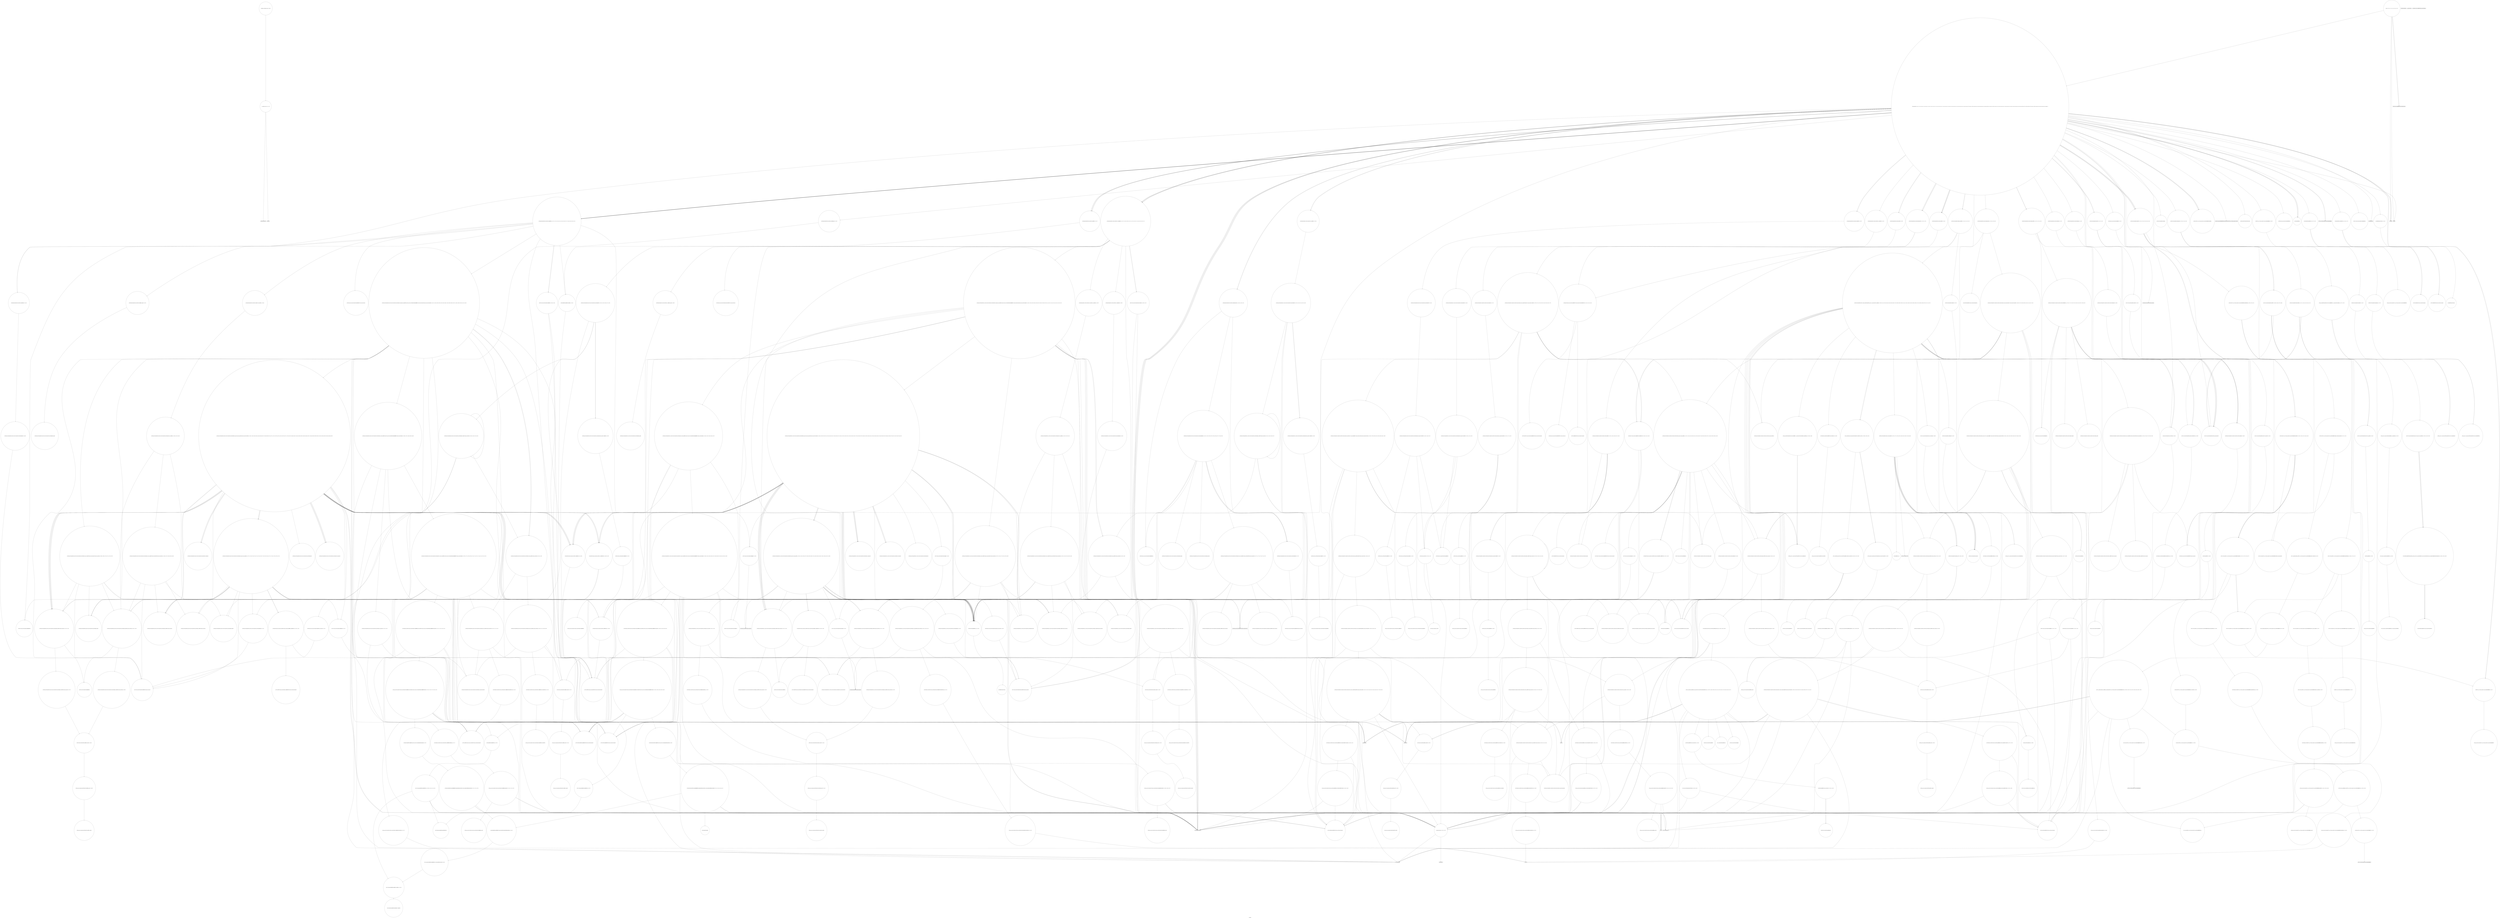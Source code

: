 digraph "Call Graph" {
	label="Call Graph";

	Node0x55e7873d9d60 [shape=record,shape=circle,label="{__cxx_global_var_init|{<s0>1|<s1>2}}"];
	Node0x55e7873d9d60:s0 -> Node0x55e7873d9de0[color=black];
	Node0x55e7873d9d60:s1 -> Node0x55e787c3e940[color=black];
	Node0x55e787c4dc20 [shape=record,shape=circle,label="{_ZNSt8_Rb_treeISt4pairIiiES0_IKS1_iESt10_Select1stIS3_ESt4lessIS1_ESaIS3_EE5beginEv|{<s0>754}}"];
	Node0x55e787c4dc20:s0 -> Node0x55e787c4cea0[color=black];
	Node0x55e787c4b2a0 [shape=record,shape=circle,label="{_ZNSt8_Rb_treeISt4pairIiiES0_IKS1_S1_ESt10_Select1stIS3_ESt4lessIS1_ESaIS3_EE12_M_rightmostEv}"];
	Node0x55e787c428e0 [shape=record,shape=Mrecord,label="{_ZSt18_Rb_tree_decrementPSt18_Rb_tree_node_base}"];
	Node0x55e787c40740 [shape=record,shape=circle,label="{_ZN9__gnu_cxx13new_allocatorISt13_Rb_tree_nodeISt4pairIKS2_IiiES3_EEE10deallocateEPS6_m|{<s0>242}}"];
	Node0x55e787c40740:s0 -> Node0x55e787c425e0[color=black];
	Node0x55e787c3f5c0 [shape=record,shape=circle,label="{_ZNSt23_Rb_tree_const_iteratorISt4pairIiiEEppEv|{<s0>132}}"];
	Node0x55e787c3f5c0:s0 -> Node0x55e787c43a60[color=black];
	Node0x55e787c46a00 [shape=record,shape=circle,label="{_ZNSt8_Rb_treeISt4pairIiiES1_St9_IdentityIS1_ESt4lessIS1_ESaIS1_EE17_M_construct_nodeIJRKS1_EEEvPSt13_Rb_tree_nodeIS1_EDpOT_|{<s0>811|<s1>812|<s2>813|<s3>814|<s4>815|<s5>816|<s6>817|<s7>818|<s8>819}}"];
	Node0x55e787c46a00:s0 -> Node0x55e787c40dc0[color=black];
	Node0x55e787c46a00:s1 -> Node0x55e787c40e40[color=black];
	Node0x55e787c46a00:s2 -> Node0x55e787c4ad20[color=black];
	Node0x55e787c46a00:s3 -> Node0x55e787c46a80[color=black];
	Node0x55e787c46a00:s4 -> Node0x55e787c416e0[color=black];
	Node0x55e787c46a00:s5 -> Node0x55e787c40cc0[color=black];
	Node0x55e787c46a00:s6 -> Node0x55e787c45600[color=black];
	Node0x55e787c46a00:s7 -> Node0x55e787c45680[color=black];
	Node0x55e787c46a00:s8 -> Node0x55e787c41660[color=black];
	Node0x55e787c4c0a0 [shape=record,shape=circle,label="{_ZNKSt12_Vector_baseISt4pairIiiESaIS1_EE19_M_get_Tp_allocatorEv}"];
	Node0x55e787c436e0 [shape=record,shape=circle,label="{_ZNSt16allocator_traitsISaISt4pairIiiEEE10deallocateERS2_PS1_m|{<s0>392}}"];
	Node0x55e787c436e0:s0 -> Node0x55e787c43760[color=black];
	Node0x55e787c44d80 [shape=record,shape=circle,label="{_ZNSt12_Vector_baseINSt7__cxx1112basic_stringIcSt11char_traitsIcESaIcEEESaIS5_EE17_M_create_storageEm|{<s0>279}}"];
	Node0x55e787c44d80:s0 -> Node0x55e787c44f80[color=black];
	Node0x55e787c413e0 [shape=record,shape=circle,label="{_ZNSaISt13_Rb_tree_nodeISt4pairIiiEEEC2Ev|{<s0>179}}"];
	Node0x55e787c413e0:s0 -> Node0x55e787c41560[color=black];
	Node0x55e787c4cea0 [shape=record,shape=circle,label="{_ZNSt17_Rb_tree_iteratorISt4pairIKS0_IiiEiEEC2EPSt18_Rb_tree_node_base}"];
	Node0x55e787c444e0 [shape=record,shape=circle,label="{_ZNSt8_Rb_treeISt4pairIiiES0_IKS1_S1_ESt10_Select1stIS3_ESt4lessIS1_ESaIS3_EE14_M_create_nodeIJRKSt21piecewise_construct_tSt5tupleIJRS2_EESE_IJEEEEEPSt13_Rb_tree_nodeIS3_EDpOT_|{<s0>433|<s1>434|<s2>435|<s3>436|<s4>437}}"];
	Node0x55e787c444e0:s0 -> Node0x55e787c4a820[color=black];
	Node0x55e787c444e0:s1 -> Node0x55e787c44560[color=black];
	Node0x55e787c444e0:s2 -> Node0x55e787c445e0[color=black];
	Node0x55e787c444e0:s3 -> Node0x55e787c44660[color=black];
	Node0x55e787c444e0:s4 -> Node0x55e787c4a8a0[color=black];
	Node0x55e787c45b80 [shape=record,shape=circle,label="{_ZNSt8_Rb_treeISt4pairIiiES1_St9_IdentityIS1_ESt4lessIS1_ESaIS1_EE16_M_insert_uniqueIS1_EES0_ISt17_Rb_tree_iteratorIS1_EbEOT_|{<s0>306|<s1>307|<s2>308|<s3>309|<s4>310|<s5>311|<s6>312|<s7>313}}"];
	Node0x55e787c45b80:s0 -> Node0x55e787c45d80[color=black];
	Node0x55e787c45b80:s1 -> Node0x55e787c45d00[color=black];
	Node0x55e787c45b80:s2 -> Node0x55e787c45e00[color=black];
	Node0x55e787c45b80:s3 -> Node0x55e787c45f00[color=black];
	Node0x55e787c45b80:s4 -> Node0x55e787c45e80[color=black];
	Node0x55e787c45b80:s5 -> Node0x55e787c45f80[color=black];
	Node0x55e787c45b80:s6 -> Node0x55e787c46000[color=black];
	Node0x55e787c45b80:s7 -> Node0x55e787c45f80[color=black];
	Node0x55e787c421e0 [shape=record,shape=circle,label="{_ZNSt16allocator_traitsISaISt13_Rb_tree_nodeISt4pairIKS1_IiiEiEEEE7destroyIS4_EEvRS6_PT_|{<s0>213}}"];
	Node0x55e787c421e0:s0 -> Node0x55e787c42360[color=black];
	Node0x55e7873d9de0 [shape=record,shape=Mrecord,label="{_ZNSt8ios_base4InitC1Ev}"];
	Node0x55e787c4dca0 [shape=record,shape=circle,label="{_ZNSt4pairIPSt18_Rb_tree_node_baseS1_EC2IRPSt13_Rb_tree_nodeIS_IKS_IiiEiEERS1_Lb1EEEOT_OT0_|{<s0>755|<s1>756}}"];
	Node0x55e787c4dca0:s0 -> Node0x55e787c4dd20[color=black];
	Node0x55e787c4dca0:s1 -> Node0x55e787c42860[color=black];
	Node0x55e787c4b320 [shape=record,shape=circle,label="{_ZNSt4pairIPSt18_Rb_tree_node_baseS1_EC2IRS1_Lb1EEERKS1_OT_|{<s0>523}}"];
	Node0x55e787c4b320:s0 -> Node0x55e787c42860[color=black];
	Node0x55e787c42960 [shape=record,shape=circle,label="{_ZNSt8_Rb_treeISt4pairIiiES1_St9_IdentityIS1_ESt4lessIS1_ESaIS1_EE8_S_valueEPKSt18_Rb_tree_node_base|{<s0>356}}"];
	Node0x55e787c42960:s0 -> Node0x55e787c46680[color=black];
	Node0x55e787c407c0 [shape=record,shape=circle,label="{_ZNSaISt13_Rb_tree_nodeISt4pairIKS0_IiiES1_EEED2Ev|{<s0>243}}"];
	Node0x55e787c407c0:s0 -> Node0x55e787c40840[color=black];
	Node0x55e787c3f640 [shape=record,shape=circle,label="{_ZNKSt6vectorISt4pairIiiESaIS1_EE5emptyEv|{<s0>133|<s1>134|<s2>135}}"];
	Node0x55e787c3f640:s0 -> Node0x55e787c4de20[color=black];
	Node0x55e787c3f640:s1 -> Node0x55e787c4dea0[color=black];
	Node0x55e787c3f640:s2 -> Node0x55e787c4dda0[color=black];
	Node0x55e787c46a80 [shape=record,shape=circle,label="{_ZNSt16allocator_traitsISaISt13_Rb_tree_nodeISt4pairIiiEEEE9constructIS2_JRKS2_EEEvRS4_PT_DpOT0_|{<s0>820|<s1>821}}"];
	Node0x55e787c46a80:s0 -> Node0x55e787c4ad20[color=black];
	Node0x55e787c46a80:s1 -> Node0x55e787c46b00[color=black];
	Node0x55e787c4c120 [shape=record,shape=circle,label="{_ZNK9__gnu_cxx13new_allocatorISt4pairIiiEE8max_sizeEv}"];
	Node0x55e787c43760 [shape=record,shape=circle,label="{_ZN9__gnu_cxx13new_allocatorISt4pairIiiEE10deallocateEPS2_m|{<s0>393}}"];
	Node0x55e787c43760:s0 -> Node0x55e787c425e0[color=black];
	Node0x55e787c44e00 [shape=record,shape=circle,label="{_ZNSt12_Vector_baseINSt7__cxx1112basic_stringIcSt11char_traitsIcESaIcEEESaIS5_EE12_Vector_implD2Ev|{<s0>280}}"];
	Node0x55e787c44e00:s0 -> Node0x55e787c3ec40[color=black];
	Node0x55e787c41460 [shape=record,shape=circle,label="{_ZNSt20_Rb_tree_key_compareISt4lessISt4pairIiiEEEC2Ev}"];
	Node0x55e787c4cf20 [shape=record,shape=circle,label="{_ZNKSt10_Select1stISt4pairIKS0_IiiEiEEclERKS3_}"];
	Node0x55e787c44560 [shape=record,shape=circle,label="{_ZSt7forwardIRKSt21piecewise_construct_tEOT_RNSt16remove_referenceIS3_E4typeE}"];
	Node0x55e787c45c00 [shape=record,shape=circle,label="{_ZSt4moveIRSt4pairIiiEEONSt16remove_referenceIT_E4typeEOS4_}"];
	Node0x55e787c42260 [shape=record,shape=circle,label="{_ZNSt8_Rb_treeISt4pairIiiES0_IKS1_iESt10_Select1stIS3_ESt4lessIS1_ESaIS3_EE21_M_get_Node_allocatorEv}"];
	Node0x55e787c3e8c0 [shape=record,shape=Mrecord,label="{_ZNSt8ios_base4InitD1Ev}"];
	Node0x55e787c4dd20 [shape=record,shape=circle,label="{_ZSt7forwardIRPSt13_Rb_tree_nodeISt4pairIKS1_IiiEiEEEOT_RNSt16remove_referenceIS8_E4typeE}"];
	Node0x55e787c4b3a0 [shape=record,shape=circle,label="{_ZNSt8_Rb_treeISt4pairIiiES0_IKS1_S1_ESt10_Select1stIS3_ESt4lessIS1_ESaIS3_EE24_M_get_insert_unique_posERS2_|{<s0>524|<s1>525|<s2>526|<s3>527|<s4>528|<s5>529|<s6>530|<s7>531|<s8>532|<s9>533|<s10>534|<s11>535|<s12>536|<s13>537|<s14>538}}"];
	Node0x55e787c4b3a0:s0 -> Node0x55e787c40040[color=black];
	Node0x55e787c4b3a0:s1 -> Node0x55e787c43fe0[color=black];
	Node0x55e787c4b3a0:s2 -> Node0x55e787c44060[color=black];
	Node0x55e787c4b3a0:s3 -> Node0x55e787c46100[color=black];
	Node0x55e787c4b3a0:s4 -> Node0x55e787c401c0[color=black];
	Node0x55e787c4b3a0:s5 -> Node0x55e787c40140[color=black];
	Node0x55e787c4b3a0:s6 -> Node0x55e787c440e0[color=black];
	Node0x55e787c4b3a0:s7 -> Node0x55e787c4b6a0[color=black];
	Node0x55e787c4b3a0:s8 -> Node0x55e787c43b60[color=black];
	Node0x55e787c4b3a0:s9 -> Node0x55e787c4b720[color=black];
	Node0x55e787c4b3a0:s10 -> Node0x55e787c4b520[color=black];
	Node0x55e787c4b3a0:s11 -> Node0x55e787c4b220[color=black];
	Node0x55e787c4b3a0:s12 -> Node0x55e787c46100[color=black];
	Node0x55e787c4b3a0:s13 -> Node0x55e787c4b720[color=black];
	Node0x55e787c4b3a0:s14 -> Node0x55e787c46480[color=black];
	Node0x55e787c429e0 [shape=record,shape=circle,label="{_ZNKSt8_Rb_treeISt4pairIiiES1_St9_IdentityIS1_ESt4lessIS1_ESaIS1_EE11_Alloc_nodeclIS1_EEPSt13_Rb_tree_nodeIS1_EOT_|{<s0>357|<s1>358}}"];
	Node0x55e787c429e0:s0 -> Node0x55e787c45f00[color=black];
	Node0x55e787c429e0:s1 -> Node0x55e787c42ae0[color=black];
	Node0x55e787c40840 [shape=record,shape=circle,label="{_ZN9__gnu_cxx13new_allocatorISt13_Rb_tree_nodeISt4pairIKS2_IiiES3_EEED2Ev}"];
	Node0x55e787c3f6c0 [shape=record,shape=circle,label="{_ZNKSt6vectorISt4pairIiiESaIS1_EE4sizeEv}"];
	Node0x55e787c46b00 [shape=record,shape=circle,label="{_ZN9__gnu_cxx13new_allocatorISt13_Rb_tree_nodeISt4pairIiiEEE9constructIS3_JRKS3_EEEvPT_DpOT0_|{<s0>822|<s1>823}}"];
	Node0x55e787c46b00:s0 -> Node0x55e787c4ad20[color=black];
	Node0x55e787c46b00:s1 -> Node0x55e787c3f340[color=black];
	Node0x55e787c4c1a0 [shape=record,shape=circle,label="{_ZN9__gnu_cxx17__normal_iteratorIPSt4pairIiiESt6vectorIS2_SaIS2_EEEC2ERKS3_}"];
	Node0x55e787c437e0 [shape=record,shape=circle,label="{_ZNSaISt4pairIiiEED2Ev|{<s0>394}}"];
	Node0x55e787c437e0:s0 -> Node0x55e787c43860[color=black];
	Node0x55e787c44e80 [shape=record,shape=circle,label="{_ZNSaINSt7__cxx1112basic_stringIcSt11char_traitsIcESaIcEEEEC2ERKS5_|{<s0>281}}"];
	Node0x55e787c44e80:s0 -> Node0x55e787c44f00[color=black];
	Node0x55e787c414e0 [shape=record,shape=circle,label="{_ZNSt15_Rb_tree_headerC2Ev|{<s0>180|<s1>181}}"];
	Node0x55e787c414e0:s0 -> Node0x55e787c415e0[color=black];
	Node0x55e787c414e0:s1 -> Node0x55e787c41660[color=black];
	Node0x55e787c4cfa0 [shape=record,shape=circle,label="{_ZNSt8_Rb_treeISt4pairIiiES0_IKS1_iESt10_Select1stIS3_ESt4lessIS1_ESaIS3_EE8_S_valueEPKSt13_Rb_tree_nodeIS3_E|{<s0>653}}"];
	Node0x55e787c4cfa0:s0 -> Node0x55e787c4d020[color=black];
	Node0x55e787c445e0 [shape=record,shape=circle,label="{_ZSt7forwardISt5tupleIJRKSt4pairIiiEEEEOT_RNSt16remove_referenceIS6_E4typeE}"];
	Node0x55e787c45c80 [shape=record,shape=circle,label="{_ZNSt4pairISt23_Rb_tree_const_iteratorIS_IiiEEbEC2IRSt17_Rb_tree_iteratorIS1_ERbLb1EEEOT_OT0_|{<s0>314|<s1>315|<s2>316}}"];
	Node0x55e787c45c80:s0 -> Node0x55e787c42fe0[color=black];
	Node0x55e787c45c80:s1 -> Node0x55e787c43060[color=black];
	Node0x55e787c45c80:s2 -> Node0x55e787c430e0[color=black];
	Node0x55e787c422e0 [shape=record,shape=circle,label="{_ZNSt13_Rb_tree_nodeISt4pairIKS0_IiiEiEE9_M_valptrEv|{<s0>214}}"];
	Node0x55e787c422e0:s0 -> Node0x55e787c423e0[color=black];
	Node0x55e787c3e940 [shape=record,shape=Mrecord,label="{__cxa_atexit}"];
	Node0x55e787c4dda0 [shape=record,shape=circle,label="{_ZN9__gnu_cxxeqIPKSt4pairIiiESt6vectorIS2_SaIS2_EEEEbRKNS_17__normal_iteratorIT_T0_EESD_|{<s0>757|<s1>758}}"];
	Node0x55e787c4dda0:s0 -> Node0x55e787c4df20[color=black];
	Node0x55e787c4dda0:s1 -> Node0x55e787c4df20[color=black];
	Node0x55e787c4b420 [shape=record,shape=circle,label="{_ZNSt8_Rb_treeISt4pairIiiES0_IKS1_S1_ESt10_Select1stIS3_ESt4lessIS1_ESaIS3_EE11_M_leftmostEv}"];
	Node0x55e787c42a60 [shape=record,shape=Mrecord,label="{_ZSt29_Rb_tree_insert_and_rebalancebPSt18_Rb_tree_node_baseS0_RS_}"];
	Node0x55e787c408c0 [shape=record,shape=circle,label="{_ZNSt8_Rb_treeISt4pairIiiES1_St9_IdentityIS1_ESt4lessIS1_ESaIS1_EED2Ev|{<s0>244|<s1>245|<s2>246|<s3>247|<s4>248}}"];
	Node0x55e787c408c0:s0 -> Node0x55e787c409c0[color=black];
	Node0x55e787c408c0:s1 -> Node0x55e787c40940[color=black];
	Node0x55e787c408c0:s2 -> Node0x55e787c40a40[color=black];
	Node0x55e787c408c0:s3 -> Node0x55e787c40a40[color=black];
	Node0x55e787c408c0:s4 -> Node0x55e787c41660[color=black];
	Node0x55e787c3f740 [shape=record,shape=circle,label="{_ZNSt6vectorISt4pairIiiESaIS1_EEixEm}"];
	Node0x55e787c46b80 [shape=record,shape=circle,label="{_ZNSt12_Vector_baseISt4pairIiiESaIS1_EE12_Vector_impl12_M_swap_dataERS4_|{<s0>824|<s1>825|<s2>826}}"];
	Node0x55e787c46b80:s0 -> Node0x55e787c46c80[color=black];
	Node0x55e787c46b80:s1 -> Node0x55e787c46c80[color=black];
	Node0x55e787c46b80:s2 -> Node0x55e787c46c80[color=black];
	Node0x55e787c4c220 [shape=record,shape=circle,label="{_ZNSt16allocator_traitsISaISt4pairIiiEEE8allocateERS2_m|{<s0>596}}"];
	Node0x55e787c4c220:s0 -> Node0x55e787c4c2a0[color=black];
	Node0x55e787c43860 [shape=record,shape=circle,label="{_ZN9__gnu_cxx13new_allocatorISt4pairIiiEED2Ev}"];
	Node0x55e787c44f00 [shape=record,shape=circle,label="{_ZN9__gnu_cxx13new_allocatorINSt7__cxx1112basic_stringIcSt11char_traitsIcESaIcEEEEC2ERKS7_}"];
	Node0x55e787c41560 [shape=record,shape=circle,label="{_ZN9__gnu_cxx13new_allocatorISt13_Rb_tree_nodeISt4pairIiiEEEC2Ev}"];
	Node0x55e787c4d020 [shape=record,shape=circle,label="{_ZNKSt13_Rb_tree_nodeISt4pairIKS0_IiiEiEE9_M_valptrEv|{<s0>654}}"];
	Node0x55e787c4d020:s0 -> Node0x55e787c4d0a0[color=black];
	Node0x55e787c44660 [shape=record,shape=circle,label="{_ZSt7forwardISt5tupleIJEEEOT_RNSt16remove_referenceIS2_E4typeE}"];
	Node0x55e787c45d00 [shape=record,shape=circle,label="{_ZNSt8_Rb_treeISt4pairIiiES1_St9_IdentityIS1_ESt4lessIS1_ESaIS1_EE24_M_get_insert_unique_posERKS1_|{<s0>317|<s1>318|<s2>319|<s3>320|<s4>321|<s5>322|<s6>323|<s7>324|<s8>325|<s9>326|<s10>327|<s11>328|<s12>329|<s13>330|<s14>331}}"];
	Node0x55e787c45d00:s0 -> Node0x55e787c409c0[color=black];
	Node0x55e787c45d00:s1 -> Node0x55e787c46080[color=black];
	Node0x55e787c45d00:s2 -> Node0x55e787c46180[color=black];
	Node0x55e787c45d00:s3 -> Node0x55e787c46100[color=black];
	Node0x55e787c45d00:s4 -> Node0x55e787c40b40[color=black];
	Node0x55e787c45d00:s5 -> Node0x55e787c40ac0[color=black];
	Node0x55e787c45d00:s6 -> Node0x55e787c46000[color=black];
	Node0x55e787c45d00:s7 -> Node0x55e787c46280[color=black];
	Node0x55e787c45d00:s8 -> Node0x55e787c46200[color=black];
	Node0x55e787c45d00:s9 -> Node0x55e787c46300[color=black];
	Node0x55e787c45d00:s10 -> Node0x55e787c46380[color=black];
	Node0x55e787c45d00:s11 -> Node0x55e787c46400[color=black];
	Node0x55e787c45d00:s12 -> Node0x55e787c46100[color=black];
	Node0x55e787c45d00:s13 -> Node0x55e787c46300[color=black];
	Node0x55e787c45d00:s14 -> Node0x55e787c46480[color=black];
	Node0x55e787c42360 [shape=record,shape=circle,label="{_ZN9__gnu_cxx13new_allocatorISt13_Rb_tree_nodeISt4pairIKS2_IiiEiEEE7destroyIS5_EEvPT_}"];
	Node0x55e787c3e9c0 [shape=record,shape=circle,label="{_Z9case_mainRSo|{<s0>3|<s1>4|<s2>5|<s3>6|<s4>7|<s5>8|<s6>9|<s7>10|<s8>11|<s9>12|<s10>13|<s11>14|<s12>15|<s13>16|<s14>17|<s15>18|<s16>19|<s17>20|<s18>21|<s19>22|<s20>23|<s21>24|<s22>25|<s23>26|<s24>27|<s25>28|<s26>29|<s27>30|<s28>31|<s29>32|<s30>33|<s31>34|<s32>35|<s33>36|<s34>37|<s35>38|<s36>39|<s37>40|<s38>41|<s39>42|<s40>43|<s41>44|<s42>45|<s43>46|<s44>47|<s45>48|<s46>49|<s47>50|<s48>51|<s49>52|<s50>53|<s51>54|<s52>55|<s53>56|<s54>57|<s55>58|<s56>59|<s57>60|<s58>61|<s59>62|<s60>63|<s61>64|<s62>65|<s63>66|<s64>truncated...}}"];
	Node0x55e787c3e9c0:s0 -> Node0x55e787c3ea40[color=black];
	Node0x55e787c3e9c0:s1 -> Node0x55e787c3ea40[color=black];
	Node0x55e787c3e9c0:s2 -> Node0x55e787c3eac0[color=black];
	Node0x55e787c3e9c0:s3 -> Node0x55e787c3eb40[color=black];
	Node0x55e787c3e9c0:s4 -> Node0x55e787c3ec40[color=black];
	Node0x55e787c3e9c0:s5 -> Node0x55e787c3ed40[color=black];
	Node0x55e787c3e9c0:s6 -> Node0x55e787c3ecc0[color=black];
	Node0x55e787c3e9c0:s7 -> Node0x55e787c3ec40[color=black];
	Node0x55e787c3e9c0:s8 -> Node0x55e787c3edc0[color=black];
	Node0x55e787c3e9c0:s9 -> Node0x55e787c3ee40[color=black];
	Node0x55e787c3e9c0:s10 -> Node0x55e787c3ef40[color=black];
	Node0x55e787c3e9c0:s11 -> Node0x55e787c3eec0[color=black];
	Node0x55e787c3e9c0:s12 -> Node0x55e787c3ee40[color=black];
	Node0x55e787c3e9c0:s13 -> Node0x55e787c3efc0[color=black];
	Node0x55e787c3e9c0:s14 -> Node0x55e787c3f040[color=black];
	Node0x55e787c3e9c0:s15 -> Node0x55e787c3f0c0[color=black];
	Node0x55e787c3e9c0:s16 -> Node0x55e787c3efc0[color=black];
	Node0x55e787c3e9c0:s17 -> Node0x55e787c3f140[color=black];
	Node0x55e787c3e9c0:s18 -> Node0x55e787c3f240[color=black];
	Node0x55e787c3e9c0:s19 -> Node0x55e787c3f1c0[color=black];
	Node0x55e787c3e9c0:s20 -> Node0x55e787c3f2c0[color=black];
	Node0x55e787c3e9c0:s21 -> Node0x55e787c3f340[color=black];
	Node0x55e787c3e9c0:s22 -> Node0x55e787c3f3c0[color=black];
	Node0x55e787c3e9c0:s23 -> Node0x55e787c3f440[color=black];
	Node0x55e787c3e9c0:s24 -> Node0x55e787c3f4c0[color=black];
	Node0x55e787c3e9c0:s25 -> Node0x55e787c3f540[color=black];
	Node0x55e787c3e9c0:s26 -> Node0x55e787c3f5c0[color=black];
	Node0x55e787c3e9c0:s27 -> Node0x55e787c3f640[color=black];
	Node0x55e787c3e9c0:s28 -> Node0x55e787c3f0c0[color=black];
	Node0x55e787c3e9c0:s29 -> Node0x55e787c3f6c0[color=black];
	Node0x55e787c3e9c0:s30 -> Node0x55e787c3f740[color=black];
	Node0x55e787c3e9c0:s31 -> Node0x55e787c3f340[color=black];
	Node0x55e787c3e9c0:s32 -> Node0x55e787c3f340[color=black];
	Node0x55e787c3e9c0:s33 -> Node0x55e787c3f340[color=black];
	Node0x55e787c3e9c0:s34 -> Node0x55e787c3f7c0[color=black];
	Node0x55e787c3e9c0:s35 -> Node0x55e787c3ed40[color=black];
	Node0x55e787c3e9c0:s36 -> Node0x55e787c3f840[color=black];
	Node0x55e787c3e9c0:s37 -> Node0x55e787c3f8c0[color=black];
	Node0x55e787c3e9c0:s38 -> Node0x55e787c3f3c0[color=black];
	Node0x55e787c3e9c0:s39 -> Node0x55e787c3f440[color=black];
	Node0x55e787c3e9c0:s40 -> Node0x55e787c3f4c0[color=black];
	Node0x55e787c3e9c0:s41 -> Node0x55e787c3f540[color=black];
	Node0x55e787c3e9c0:s42 -> Node0x55e787c3f540[color=black];
	Node0x55e787c3e9c0:s43 -> Node0x55e787c3f940[color=black];
	Node0x55e787c3e9c0:s44 -> Node0x55e787c3f8c0[color=black];
	Node0x55e787c3e9c0:s45 -> Node0x55e787c3f540[color=black];
	Node0x55e787c3e9c0:s46 -> Node0x55e787c3f540[color=black];
	Node0x55e787c3e9c0:s47 -> Node0x55e787c3f540[color=black];
	Node0x55e787c3e9c0:s48 -> Node0x55e787c3f540[color=black];
	Node0x55e787c3e9c0:s49 -> Node0x55e787c3fb40[color=black];
	Node0x55e787c3e9c0:s50 -> Node0x55e787c3ed40[color=black];
	Node0x55e787c3e9c0:s51 -> Node0x55e787c3f840[color=black];
	Node0x55e787c3e9c0:s52 -> Node0x55e787c3f940[color=black];
	Node0x55e787c3e9c0:s53 -> Node0x55e787c3f9c0[color=black];
	Node0x55e787c3e9c0:s54 -> Node0x55e787c3f9c0[color=black];
	Node0x55e787c3e9c0:s55 -> Node0x55e787c3f340[color=black];
	Node0x55e787c3e9c0:s56 -> Node0x55e787c3f3c0[color=black];
	Node0x55e787c3e9c0:s57 -> Node0x55e787c3fa40[color=black];
	Node0x55e787c3e9c0:s58 -> Node0x55e787c3f3c0[color=black];
	Node0x55e787c3e9c0:s59 -> Node0x55e787c3f9c0[color=black];
	Node0x55e787c3e9c0:s60 -> Node0x55e787c3f3c0[color=black];
	Node0x55e787c3e9c0:s61 -> Node0x55e787c3f440[color=black];
	Node0x55e787c3e9c0:s62 -> Node0x55e787c3fac0[color=black];
	Node0x55e787c3e9c0:s63 -> Node0x55e787c3fb40[color=black];
	Node0x55e787c3e9c0:s64 -> Node0x55e787c3fbc0[color=black];
	Node0x55e787c3e9c0:s64 -> Node0x55e787c3fb40[color=black];
	Node0x55e787c3e9c0:s64 -> Node0x55e787c3fc40[color=black];
	Node0x55e787c3e9c0:s64 -> Node0x55e787c3fbc0[color=black];
	Node0x55e787c3e9c0:s64 -> Node0x55e787c3fb40[color=black];
	Node0x55e787c3e9c0:s64 -> Node0x55e787c3fc40[color=black];
	Node0x55e787c3e9c0:s64 -> Node0x55e787c3fcc0[color=black];
	Node0x55e787c3e9c0:s64 -> Node0x55e787c3fdc0[color=black];
	Node0x55e787c3e9c0:s64 -> Node0x55e787c3fd40[color=black];
	Node0x55e787c3e9c0:s64 -> Node0x55e787c3fe40[color=black];
	Node0x55e787c3e9c0:s64 -> Node0x55e787c3fec0[color=black];
	Node0x55e787c3e9c0:s64 -> Node0x55e787c3ff40[color=black];
	Node0x55e787c3e9c0:s64 -> Node0x55e787c40fe0[color=black];
	Node0x55e787c3e9c0:s64 -> Node0x55e787c3fbc0[color=black];
	Node0x55e787c3e9c0:s64 -> Node0x55e787c410e0[color=black];
	Node0x55e787c3e9c0:s64 -> Node0x55e787c410e0[color=black];
	Node0x55e787c3e9c0:s64 -> Node0x55e787c41160[color=black];
	Node0x55e787c3e9c0:s64 -> Node0x55e787c3fbc0[color=black];
	Node0x55e787c3e9c0:s64 -> Node0x55e787c410e0[color=black];
	Node0x55e787c3e9c0:s64 -> Node0x55e787c410e0[color=black];
	Node0x55e787c3e9c0:s64 -> Node0x55e787c41160[color=black];
	Node0x55e787c4de20 [shape=record,shape=circle,label="{_ZNKSt6vectorISt4pairIiiESaIS1_EE5beginEv|{<s0>759}}"];
	Node0x55e787c4de20:s0 -> Node0x55e787c4dfa0[color=black];
	Node0x55e787c4b4a0 [shape=record,shape=circle,label="{_ZNSt4pairIPSt18_Rb_tree_node_baseS1_EC2IRS1_S4_Lb1EEEOT_OT0_|{<s0>539|<s1>540}}"];
	Node0x55e787c4b4a0:s0 -> Node0x55e787c42860[color=black];
	Node0x55e787c4b4a0:s1 -> Node0x55e787c42860[color=black];
	Node0x55e787c42ae0 [shape=record,shape=circle,label="{_ZNSt8_Rb_treeISt4pairIiiES1_St9_IdentityIS1_ESt4lessIS1_ESaIS1_EE14_M_create_nodeIJS1_EEEPSt13_Rb_tree_nodeIS1_EDpOT_|{<s0>359|<s1>360|<s2>361}}"];
	Node0x55e787c42ae0:s0 -> Node0x55e787c42b60[color=black];
	Node0x55e787c42ae0:s1 -> Node0x55e787c45f00[color=black];
	Node0x55e787c42ae0:s2 -> Node0x55e787c42be0[color=black];
	Node0x55e787c40940 [shape=record,shape=circle,label="{_ZNSt8_Rb_treeISt4pairIiiES1_St9_IdentityIS1_ESt4lessIS1_ESaIS1_EE8_M_eraseEPSt13_Rb_tree_nodeIS1_E|{<s0>249|<s1>250|<s2>251|<s3>252}}"];
	Node0x55e787c40940:s0 -> Node0x55e787c40ac0[color=black];
	Node0x55e787c40940:s1 -> Node0x55e787c40940[color=black];
	Node0x55e787c40940:s2 -> Node0x55e787c40b40[color=black];
	Node0x55e787c40940:s3 -> Node0x55e787c40bc0[color=black];
	Node0x55e787c3f7c0 [shape=record,shape=circle,label="{_ZNSt4pairIiiEC2IRiS2_Lb1EEEOT_OT0_|{<s0>136|<s1>137}}"];
	Node0x55e787c3f7c0:s0 -> Node0x55e787c41c60[color=black];
	Node0x55e787c3f7c0:s1 -> Node0x55e787c41c60[color=black];
	Node0x55e787c46c00 [shape=record,shape=circle,label="{_ZN9__gnu_cxx14__alloc_traitsISaISt4pairIiiEEE10_S_on_swapERS3_S5_|{<s0>827}}"];
	Node0x55e787c46c00:s0 -> Node0x55e787c46d80[color=black];
	Node0x55e787c4c2a0 [shape=record,shape=circle,label="{_ZN9__gnu_cxx13new_allocatorISt4pairIiiEE8allocateEmPKv|{<s0>597|<s1>598|<s2>599}}"];
	Node0x55e787c4c2a0:s0 -> Node0x55e787c4c120[color=black];
	Node0x55e787c4c2a0:s1 -> Node0x55e787c45180[color=black];
	Node0x55e787c4c2a0:s2 -> Node0x55e787c45200[color=black];
	Node0x55e787c438e0 [shape=record,shape=circle,label="{_ZNKSt8_Rb_treeISt4pairIiiES1_St9_IdentityIS1_ESt4lessIS1_ESaIS1_EE5beginEv|{<s0>395}}"];
	Node0x55e787c438e0:s0 -> Node0x55e787c43960[color=black];
	Node0x55e787c44f80 [shape=record,shape=circle,label="{_ZNSt12_Vector_baseINSt7__cxx1112basic_stringIcSt11char_traitsIcESaIcEEESaIS5_EE11_M_allocateEm|{<s0>282}}"];
	Node0x55e787c44f80:s0 -> Node0x55e787c45000[color=black];
	Node0x55e787c415e0 [shape=record,shape=circle,label="{_ZNSt15_Rb_tree_header8_M_resetEv}"];
	Node0x55e787c4d0a0 [shape=record,shape=circle,label="{_ZNK9__gnu_cxx16__aligned_membufISt4pairIKS1_IiiEiEE6_M_ptrEv|{<s0>655}}"];
	Node0x55e787c4d0a0:s0 -> Node0x55e787c4d120[color=black];
	Node0x55e787c446e0 [shape=record,shape=circle,label="{_ZNSt8_Rb_treeISt4pairIiiES0_IKS1_S1_ESt10_Select1stIS3_ESt4lessIS1_ESaIS3_EE29_M_get_insert_hint_unique_posESt23_Rb_tree_const_iteratorIS3_ERS2_|{<s0>438|<s1>439|<s2>440|<s3>441|<s4>442|<s5>443|<s6>444|<s7>445|<s8>446|<s9>447|<s10>448|<s11>449|<s12>450|<s13>451|<s14>452|<s15>453|<s16>454|<s17>455|<s18>456|<s19>457|<s20>458|<s21>459|<s22>460|<s23>461|<s24>462|<s25>463|<s26>464|<s27>465|<s28>466|<s29>467|<s30>468|<s31>469|<s32>470|<s33>471|<s34>472|<s35>473|<s36>474}}"];
	Node0x55e787c446e0:s0 -> Node0x55e787c4b120[color=black];
	Node0x55e787c446e0:s1 -> Node0x55e787c43fe0[color=black];
	Node0x55e787c446e0:s2 -> Node0x55e787c4b1a0[color=black];
	Node0x55e787c446e0:s3 -> Node0x55e787c4b2a0[color=black];
	Node0x55e787c446e0:s4 -> Node0x55e787c4b220[color=black];
	Node0x55e787c446e0:s5 -> Node0x55e787c46100[color=black];
	Node0x55e787c446e0:s6 -> Node0x55e787c4b2a0[color=black];
	Node0x55e787c446e0:s7 -> Node0x55e787c4b320[color=black];
	Node0x55e787c446e0:s8 -> Node0x55e787c4b3a0[color=black];
	Node0x55e787c446e0:s9 -> Node0x55e787c4b220[color=black];
	Node0x55e787c446e0:s10 -> Node0x55e787c46100[color=black];
	Node0x55e787c446e0:s11 -> Node0x55e787c3f340[color=black];
	Node0x55e787c446e0:s12 -> Node0x55e787c4b420[color=black];
	Node0x55e787c446e0:s13 -> Node0x55e787c4b420[color=black];
	Node0x55e787c446e0:s14 -> Node0x55e787c4b420[color=black];
	Node0x55e787c446e0:s15 -> Node0x55e787c4b4a0[color=black];
	Node0x55e787c446e0:s16 -> Node0x55e787c4b520[color=black];
	Node0x55e787c446e0:s17 -> Node0x55e787c4b220[color=black];
	Node0x55e787c446e0:s18 -> Node0x55e787c46100[color=black];
	Node0x55e787c446e0:s19 -> Node0x55e787c40140[color=black];
	Node0x55e787c446e0:s20 -> Node0x55e787c4b320[color=black];
	Node0x55e787c446e0:s21 -> Node0x55e787c4b4a0[color=black];
	Node0x55e787c446e0:s22 -> Node0x55e787c4b3a0[color=black];
	Node0x55e787c446e0:s23 -> Node0x55e787c4b220[color=black];
	Node0x55e787c446e0:s24 -> Node0x55e787c46100[color=black];
	Node0x55e787c446e0:s25 -> Node0x55e787c3f340[color=black];
	Node0x55e787c446e0:s26 -> Node0x55e787c4b2a0[color=black];
	Node0x55e787c446e0:s27 -> Node0x55e787c4b2a0[color=black];
	Node0x55e787c446e0:s28 -> Node0x55e787c4b320[color=black];
	Node0x55e787c446e0:s29 -> Node0x55e787c4b5a0[color=black];
	Node0x55e787c446e0:s30 -> Node0x55e787c4b220[color=black];
	Node0x55e787c446e0:s31 -> Node0x55e787c46100[color=black];
	Node0x55e787c446e0:s32 -> Node0x55e787c40140[color=black];
	Node0x55e787c446e0:s33 -> Node0x55e787c4b320[color=black];
	Node0x55e787c446e0:s34 -> Node0x55e787c4b4a0[color=black];
	Node0x55e787c446e0:s35 -> Node0x55e787c4b3a0[color=black];
	Node0x55e787c446e0:s36 -> Node0x55e787c46480[color=black];
	Node0x55e787c45d80 [shape=record,shape=circle,label="{_ZNKSt9_IdentityISt4pairIiiEEclERS1_}"];
	Node0x55e787c423e0 [shape=record,shape=circle,label="{_ZN9__gnu_cxx16__aligned_membufISt4pairIKS1_IiiEiEE6_M_ptrEv|{<s0>215}}"];
	Node0x55e787c423e0:s0 -> Node0x55e787c42460[color=black];
	Node0x55e787c3ea40 [shape=record,shape=Mrecord,label="{_ZNSirsERi}"];
	Node0x55e787c4dea0 [shape=record,shape=circle,label="{_ZNKSt6vectorISt4pairIiiESaIS1_EE3endEv|{<s0>760}}"];
	Node0x55e787c4dea0:s0 -> Node0x55e787c4dfa0[color=black];
	Node0x55e787c4b520 [shape=record,shape=circle,label="{_ZNSt17_Rb_tree_iteratorISt4pairIKS0_IiiES1_EEmmEv|{<s0>541}}"];
	Node0x55e787c4b520:s0 -> Node0x55e787c428e0[color=black];
	Node0x55e787c42b60 [shape=record,shape=circle,label="{_ZNSt8_Rb_treeISt4pairIiiES1_St9_IdentityIS1_ESt4lessIS1_ESaIS1_EE11_M_get_nodeEv|{<s0>362|<s1>363}}"];
	Node0x55e787c42b60:s0 -> Node0x55e787c40dc0[color=black];
	Node0x55e787c42b60:s1 -> Node0x55e787c42c60[color=black];
	Node0x55e787c409c0 [shape=record,shape=circle,label="{_ZNSt8_Rb_treeISt4pairIiiES1_St9_IdentityIS1_ESt4lessIS1_ESaIS1_EE8_M_beginEv}"];
	Node0x55e787c3f840 [shape=record,shape=Mrecord,label="{_ZNSt7__cxx1112basic_stringIcSt11char_traitsIcESaIcEEixEm}"];
	Node0x55e787c46c80 [shape=record,shape=circle,label="{_ZSt4swapIPSt4pairIiiEENSt9enable_ifIXsr6__and_ISt6__not_ISt15__is_tuple_likeIT_EESt21is_move_constructibleIS6_ESt18is_move_assignableIS6_EEE5valueEvE4typeERS6_SF_|{<s0>828|<s1>829|<s2>830}}"];
	Node0x55e787c46c80:s0 -> Node0x55e787c46d00[color=black];
	Node0x55e787c46c80:s1 -> Node0x55e787c46d00[color=black];
	Node0x55e787c46c80:s2 -> Node0x55e787c46d00[color=black];
	Node0x55e787c4c320 [shape=record,shape=circle,label="{_ZSt22__uninitialized_copy_aISt13move_iteratorIPSt4pairIiiEES3_S2_ET0_T_S6_S5_RSaIT1_E|{<s0>600|<s1>601|<s2>602}}"];
	Node0x55e787c4c320:s0 -> Node0x55e787c3f340[color=black];
	Node0x55e787c4c320:s1 -> Node0x55e787c3f340[color=black];
	Node0x55e787c4c320:s2 -> Node0x55e787c4c420[color=black];
	Node0x55e787c43960 [shape=record,shape=circle,label="{_ZNSt23_Rb_tree_const_iteratorISt4pairIiiEEC2EPKSt18_Rb_tree_node_base}"];
	Node0x55e787c45000 [shape=record,shape=circle,label="{_ZNSt16allocator_traitsISaINSt7__cxx1112basic_stringIcSt11char_traitsIcESaIcEEEEE8allocateERS6_m|{<s0>283}}"];
	Node0x55e787c45000:s0 -> Node0x55e787c45080[color=black];
	Node0x55e787c41660 [shape=record,shape=circle,label="{__clang_call_terminate|{<s0>182|<s1>183}}"];
	Node0x55e787c41660:s0 -> Node0x55e787c416e0[color=black];
	Node0x55e787c41660:s1 -> Node0x55e787c41760[color=black];
	Node0x55e787c4d120 [shape=record,shape=circle,label="{_ZNK9__gnu_cxx16__aligned_membufISt4pairIKS1_IiiEiEE7_M_addrEv}"];
	Node0x55e787c44760 [shape=record,shape=circle,label="{_ZNSt8_Rb_treeISt4pairIiiES0_IKS1_S1_ESt10_Select1stIS3_ESt4lessIS1_ESaIS3_EE14_M_insert_nodeEPSt18_Rb_tree_node_baseSB_PSt13_Rb_tree_nodeIS3_E|{<s0>475|<s1>476|<s2>477|<s3>478|<s4>479|<s5>480}}"];
	Node0x55e787c44760:s0 -> Node0x55e787c43fe0[color=black];
	Node0x55e787c44760:s1 -> Node0x55e787c44060[color=black];
	Node0x55e787c44760:s2 -> Node0x55e787c4b220[color=black];
	Node0x55e787c44760:s3 -> Node0x55e787c46100[color=black];
	Node0x55e787c44760:s4 -> Node0x55e787c42a60[color=black];
	Node0x55e787c44760:s5 -> Node0x55e787c440e0[color=black];
	Node0x55e787c45e00 [shape=record,shape=circle,label="{_ZNSt8_Rb_treeISt4pairIiiES1_St9_IdentityIS1_ESt4lessIS1_ESaIS1_EE11_Alloc_nodeC2ERS7_}"];
	Node0x55e787c42460 [shape=record,shape=circle,label="{_ZN9__gnu_cxx16__aligned_membufISt4pairIKS1_IiiEiEE7_M_addrEv}"];
	Node0x55e787c3eac0 [shape=record,shape=circle,label="{_ZNSaINSt7__cxx1112basic_stringIcSt11char_traitsIcESaIcEEEEC2Ev|{<s0>88}}"];
	Node0x55e787c3eac0:s0 -> Node0x55e787c44a80[color=black];
	Node0x55e787c4df20 [shape=record,shape=circle,label="{_ZNK9__gnu_cxx17__normal_iteratorIPKSt4pairIiiESt6vectorIS2_SaIS2_EEE4baseEv}"];
	Node0x55e787c4b5a0 [shape=record,shape=circle,label="{_ZNSt17_Rb_tree_iteratorISt4pairIKS0_IiiES1_EEppEv|{<s0>542}}"];
	Node0x55e787c4b5a0:s0 -> Node0x55e787c4b820[color=black];
	Node0x55e787c42be0 [shape=record,shape=circle,label="{_ZNSt8_Rb_treeISt4pairIiiES1_St9_IdentityIS1_ESt4lessIS1_ESaIS1_EE17_M_construct_nodeIJS1_EEEvPSt13_Rb_tree_nodeIS1_EDpOT_|{<s0>364|<s1>365|<s2>366|<s3>367|<s4>368|<s5>369|<s6>370|<s7>371|<s8>372}}"];
	Node0x55e787c42be0:s0 -> Node0x55e787c40dc0[color=black];
	Node0x55e787c42be0:s1 -> Node0x55e787c40e40[color=black];
	Node0x55e787c42be0:s2 -> Node0x55e787c45f00[color=black];
	Node0x55e787c42be0:s3 -> Node0x55e787c42de0[color=black];
	Node0x55e787c42be0:s4 -> Node0x55e787c416e0[color=black];
	Node0x55e787c42be0:s5 -> Node0x55e787c40cc0[color=black];
	Node0x55e787c42be0:s6 -> Node0x55e787c45600[color=black];
	Node0x55e787c42be0:s7 -> Node0x55e787c45680[color=black];
	Node0x55e787c42be0:s8 -> Node0x55e787c41660[color=black];
	Node0x55e787c40a40 [shape=record,shape=circle,label="{_ZNSt8_Rb_treeISt4pairIiiES1_St9_IdentityIS1_ESt4lessIS1_ESaIS1_EE13_Rb_tree_implIS5_Lb1EED2Ev|{<s0>253}}"];
	Node0x55e787c40a40:s0 -> Node0x55e787c44980[color=black];
	Node0x55e787c3f8c0 [shape=record,shape=circle,label="{_ZNKSt3mapISt4pairIiiEiSt4lessIS1_ESaIS0_IKS1_iEEE5countERS4_|{<s0>138|<s1>139|<s2>140}}"];
	Node0x55e787c3f8c0:s0 -> Node0x55e787c4e020[color=black];
	Node0x55e787c3f8c0:s1 -> Node0x55e787c4e120[color=black];
	Node0x55e787c3f8c0:s2 -> Node0x55e787c4e0a0[color=black];
	Node0x55e787c46d00 [shape=record,shape=circle,label="{_ZSt4moveIRPSt4pairIiiEEONSt16remove_referenceIT_E4typeEOS5_}"];
	Node0x55e787c4c3a0 [shape=record,shape=circle,label="{_ZSt32__make_move_if_noexcept_iteratorISt4pairIiiESt13move_iteratorIPS1_EET0_PT_|{<s0>603}}"];
	Node0x55e787c4c3a0:s0 -> Node0x55e787c4c8a0[color=black];
	Node0x55e787c439e0 [shape=record,shape=circle,label="{_ZNKSt8_Rb_treeISt4pairIiiES1_St9_IdentityIS1_ESt4lessIS1_ESaIS1_EE3endEv|{<s0>396}}"];
	Node0x55e787c439e0:s0 -> Node0x55e787c43960[color=black];
	Node0x55e787c45080 [shape=record,shape=circle,label="{_ZN9__gnu_cxx13new_allocatorINSt7__cxx1112basic_stringIcSt11char_traitsIcESaIcEEEE8allocateEmPKv|{<s0>284|<s1>285|<s2>286}}"];
	Node0x55e787c45080:s0 -> Node0x55e787c45100[color=black];
	Node0x55e787c45080:s1 -> Node0x55e787c45180[color=black];
	Node0x55e787c45080:s2 -> Node0x55e787c45200[color=black];
	Node0x55e787c416e0 [shape=record,shape=Mrecord,label="{__cxa_begin_catch}"];
	Node0x55e787c4d1a0 [shape=record,shape=circle,label="{_ZNKSt8_Rb_treeISt4pairIiiES0_IKS1_iESt10_Select1stIS3_ESt4lessIS1_ESaIS3_EE8key_compEv}"];
	Node0x55e787c4a820 [shape=record,shape=circle,label="{_ZNSt8_Rb_treeISt4pairIiiES0_IKS1_S1_ESt10_Select1stIS3_ESt4lessIS1_ESaIS3_EE11_M_get_nodeEv|{<s0>481|<s1>482}}"];
	Node0x55e787c4a820:s0 -> Node0x55e787c40440[color=black];
	Node0x55e787c4a820:s1 -> Node0x55e787c4a920[color=black];
	Node0x55e787c45e80 [shape=record,shape=circle,label="{_ZNSt8_Rb_treeISt4pairIiiES1_St9_IdentityIS1_ESt4lessIS1_ESaIS1_EE10_M_insert_IS1_NS7_11_Alloc_nodeEEESt17_Rb_tree_iteratorIS1_EPSt18_Rb_tree_node_baseSD_OT_RT0_|{<s0>332|<s1>333|<s2>334|<s3>335|<s4>336|<s5>337|<s6>338|<s7>339}}"];
	Node0x55e787c45e80:s0 -> Node0x55e787c46080[color=black];
	Node0x55e787c45e80:s1 -> Node0x55e787c45d80[color=black];
	Node0x55e787c45e80:s2 -> Node0x55e787c46400[color=black];
	Node0x55e787c45e80:s3 -> Node0x55e787c46100[color=black];
	Node0x55e787c45e80:s4 -> Node0x55e787c45f00[color=black];
	Node0x55e787c45e80:s5 -> Node0x55e787c429e0[color=black];
	Node0x55e787c45e80:s6 -> Node0x55e787c42a60[color=black];
	Node0x55e787c45e80:s7 -> Node0x55e787c46000[color=black];
	Node0x55e787c424e0 [shape=record,shape=circle,label="{_ZNSt16allocator_traitsISaISt13_Rb_tree_nodeISt4pairIKS1_IiiEiEEEE10deallocateERS6_PS5_m|{<s0>216}}"];
	Node0x55e787c424e0:s0 -> Node0x55e787c42560[color=black];
	Node0x55e787c3eb40 [shape=record,shape=circle,label="{_ZNSt6vectorINSt7__cxx1112basic_stringIcSt11char_traitsIcESaIcEEESaIS5_EEC2EmRKS6_|{<s0>89|<s1>90|<s2>91}}"];
	Node0x55e787c3eb40:s0 -> Node0x55e787c44b80[color=black];
	Node0x55e787c3eb40:s1 -> Node0x55e787c44c00[color=black];
	Node0x55e787c3eb40:s2 -> Node0x55e787c44c80[color=black];
	Node0x55e787c4dfa0 [shape=record,shape=circle,label="{_ZN9__gnu_cxx17__normal_iteratorIPKSt4pairIiiESt6vectorIS2_SaIS2_EEEC2ERKS4_}"];
	Node0x55e787c4b620 [shape=record,shape=circle,label="{_ZNSt8_Rb_treeISt4pairIiiES0_IKS1_S1_ESt10_Select1stIS3_ESt4lessIS1_ESaIS3_EE8_S_valueEPKSt18_Rb_tree_node_base|{<s0>543}}"];
	Node0x55e787c4b620:s0 -> Node0x55e787c44260[color=black];
	Node0x55e787c42c60 [shape=record,shape=circle,label="{_ZNSt16allocator_traitsISaISt13_Rb_tree_nodeISt4pairIiiEEEE8allocateERS4_m|{<s0>373}}"];
	Node0x55e787c42c60:s0 -> Node0x55e787c42ce0[color=black];
	Node0x55e787c40ac0 [shape=record,shape=circle,label="{_ZNSt8_Rb_treeISt4pairIiiES1_St9_IdentityIS1_ESt4lessIS1_ESaIS1_EE8_S_rightEPSt18_Rb_tree_node_base}"];
	Node0x55e787c3f940 [shape=record,shape=circle,label="{_ZNKSt3setISt4pairIiiESt4lessIS1_ESaIS1_EE5countERKS1_|{<s0>141|<s1>142|<s2>143}}"];
	Node0x55e787c3f940:s0 -> Node0x55e787c4e4a0[color=black];
	Node0x55e787c3f940:s1 -> Node0x55e787c439e0[color=black];
	Node0x55e787c3f940:s2 -> Node0x55e787c4e520[color=black];
	Node0x55e787c46d80 [shape=record,shape=circle,label="{_ZSt15__alloc_on_swapISaISt4pairIiiEEEvRT_S4_|{<s0>831}}"];
	Node0x55e787c46d80:s0 -> Node0x55e787c46e00[color=black];
	Node0x55e787c4c420 [shape=record,shape=circle,label="{_ZSt18uninitialized_copyISt13move_iteratorIPSt4pairIiiEES3_ET0_T_S6_S5_|{<s0>604|<s1>605|<s2>606}}"];
	Node0x55e787c4c420:s0 -> Node0x55e787c3f340[color=black];
	Node0x55e787c4c420:s1 -> Node0x55e787c3f340[color=black];
	Node0x55e787c4c420:s2 -> Node0x55e787c4c4a0[color=black];
	Node0x55e787c43a60 [shape=record,shape=Mrecord,label="{_ZSt18_Rb_tree_incrementPKSt18_Rb_tree_node_base}"];
	Node0x55e787c45100 [shape=record,shape=circle,label="{_ZNK9__gnu_cxx13new_allocatorINSt7__cxx1112basic_stringIcSt11char_traitsIcESaIcEEEE8max_sizeEv}"];
	Node0x55e787c41760 [shape=record,shape=Mrecord,label="{_ZSt9terminatev}"];
	Node0x55e787c4d220 [shape=record,shape=circle,label="{_ZNSt8_Rb_treeISt4pairIiiES0_IKS1_iESt10_Select1stIS3_ESt4lessIS1_ESaIS3_EE14_M_create_nodeIJRKSt21piecewise_construct_tSt5tupleIJRS2_EESE_IJEEEEEPSt13_Rb_tree_nodeIS3_EDpOT_|{<s0>656|<s1>657|<s2>658|<s3>659|<s4>660}}"];
	Node0x55e787c4d220:s0 -> Node0x55e787c4d3a0[color=black];
	Node0x55e787c4d220:s1 -> Node0x55e787c44560[color=black];
	Node0x55e787c4d220:s2 -> Node0x55e787c445e0[color=black];
	Node0x55e787c4d220:s3 -> Node0x55e787c44660[color=black];
	Node0x55e787c4d220:s4 -> Node0x55e787c4d420[color=black];
	Node0x55e787c4a8a0 [shape=record,shape=circle,label="{_ZNSt8_Rb_treeISt4pairIiiES0_IKS1_S1_ESt10_Select1stIS3_ESt4lessIS1_ESaIS3_EE17_M_construct_nodeIJRKSt21piecewise_construct_tSt5tupleIJRS2_EESE_IJEEEEEvPSt13_Rb_tree_nodeIS3_EDpOT_|{<s0>483|<s1>484|<s2>485|<s3>486|<s4>487|<s5>488|<s6>489|<s7>490|<s8>491|<s9>492|<s10>493}}"];
	Node0x55e787c4a8a0:s0 -> Node0x55e787c40440[color=black];
	Node0x55e787c4a8a0:s1 -> Node0x55e787c404c0[color=black];
	Node0x55e787c4a8a0:s2 -> Node0x55e787c44560[color=black];
	Node0x55e787c4a8a0:s3 -> Node0x55e787c445e0[color=black];
	Node0x55e787c4a8a0:s4 -> Node0x55e787c44660[color=black];
	Node0x55e787c4a8a0:s5 -> Node0x55e787c4aaa0[color=black];
	Node0x55e787c4a8a0:s6 -> Node0x55e787c416e0[color=black];
	Node0x55e787c4a8a0:s7 -> Node0x55e787c40340[color=black];
	Node0x55e787c4a8a0:s8 -> Node0x55e787c45600[color=black];
	Node0x55e787c4a8a0:s9 -> Node0x55e787c45680[color=black];
	Node0x55e787c4a8a0:s10 -> Node0x55e787c41660[color=black];
	Node0x55e787c45f00 [shape=record,shape=circle,label="{_ZSt7forwardISt4pairIiiEEOT_RNSt16remove_referenceIS2_E4typeE}"];
	Node0x55e787c42560 [shape=record,shape=circle,label="{_ZN9__gnu_cxx13new_allocatorISt13_Rb_tree_nodeISt4pairIKS2_IiiEiEEE10deallocateEPS6_m|{<s0>217}}"];
	Node0x55e787c42560:s0 -> Node0x55e787c425e0[color=black];
	Node0x55e787c3ebc0 [shape=record,shape=Mrecord,label="{__gxx_personality_v0}"];
	Node0x55e787c4e020 [shape=record,shape=circle,label="{_ZNKSt8_Rb_treeISt4pairIiiES0_IKS1_iESt10_Select1stIS3_ESt4lessIS1_ESaIS3_EE4findERS2_|{<s0>761|<s1>762|<s2>763|<s3>764|<s4>765|<s5>766|<s6>767|<s7>768|<s8>769}}"];
	Node0x55e787c4e020:s0 -> Node0x55e787c4e220[color=black];
	Node0x55e787c4e020:s1 -> Node0x55e787c4e2a0[color=black];
	Node0x55e787c4e020:s2 -> Node0x55e787c4e1a0[color=black];
	Node0x55e787c4e020:s3 -> Node0x55e787c4e120[color=black];
	Node0x55e787c4e020:s4 -> Node0x55e787c4e0a0[color=black];
	Node0x55e787c4e020:s5 -> Node0x55e787c4d920[color=black];
	Node0x55e787c4e020:s6 -> Node0x55e787c46100[color=black];
	Node0x55e787c4e020:s7 -> Node0x55e787c4e120[color=black];
	Node0x55e787c4e020:s8 -> Node0x55e787c3f340[color=black];
	Node0x55e787c4b6a0 [shape=record,shape=circle,label="{_ZNSt8_Rb_treeISt4pairIiiES0_IKS1_S1_ESt10_Select1stIS3_ESt4lessIS1_ESaIS3_EE5beginEv|{<s0>544}}"];
	Node0x55e787c4b6a0:s0 -> Node0x55e787c440e0[color=black];
	Node0x55e787c42ce0 [shape=record,shape=circle,label="{_ZN9__gnu_cxx13new_allocatorISt13_Rb_tree_nodeISt4pairIiiEEE8allocateEmPKv|{<s0>374|<s1>375|<s2>376}}"];
	Node0x55e787c42ce0:s0 -> Node0x55e787c42d60[color=black];
	Node0x55e787c42ce0:s1 -> Node0x55e787c45180[color=black];
	Node0x55e787c42ce0:s2 -> Node0x55e787c45200[color=black];
	Node0x55e787c40b40 [shape=record,shape=circle,label="{_ZNSt8_Rb_treeISt4pairIiiES1_St9_IdentityIS1_ESt4lessIS1_ESaIS1_EE7_S_leftEPSt18_Rb_tree_node_base}"];
	Node0x55e787c3f9c0 [shape=record,shape=circle,label="{_ZNSt3setISt4pairIiiESt4lessIS1_ESaIS1_EE6insertERKS1_|{<s0>144|<s1>145}}"];
	Node0x55e787c3f9c0:s0 -> Node0x55e787c46800[color=black];
	Node0x55e787c3f9c0:s1 -> Node0x55e787c45c80[color=black];
	Node0x55e787c46e00 [shape=record,shape=circle,label="{_ZSt18__do_alloc_on_swapISaISt4pairIiiEEEvRT_S4_St17integral_constantIbLb0EE}"];
	Node0x55e787c4c4a0 [shape=record,shape=circle,label="{_ZNSt20__uninitialized_copyILb0EE13__uninit_copyISt13move_iteratorIPSt4pairIiiEES5_EET0_T_S8_S7_|{<s0>607|<s1>608|<s2>609|<s3>610|<s4>611|<s5>612|<s6>613|<s7>614|<s8>615|<s9>616|<s10>617}}"];
	Node0x55e787c4c4a0:s0 -> Node0x55e787c4c520[color=black];
	Node0x55e787c4c4a0:s1 -> Node0x55e787c4c620[color=black];
	Node0x55e787c4c4a0:s2 -> Node0x55e787c4c6a0[color=black];
	Node0x55e787c4c4a0:s3 -> Node0x55e787c4c5a0[color=black];
	Node0x55e787c4c4a0:s4 -> Node0x55e787c4c720[color=black];
	Node0x55e787c4c4a0:s5 -> Node0x55e787c416e0[color=black];
	Node0x55e787c4c4a0:s6 -> Node0x55e787c434e0[color=black];
	Node0x55e787c4c4a0:s7 -> Node0x55e787c45600[color=black];
	Node0x55e787c4c4a0:s8 -> Node0x55e787c45680[color=black];
	Node0x55e787c4c4a0:s9 -> Node0x55e787c45700[color=black];
	Node0x55e787c4c4a0:s10 -> Node0x55e787c41660[color=black];
	Node0x55e787c43ae0 [shape=record,shape=circle,label="{_ZNSt3mapISt4pairIiiES1_St4lessIS1_ESaIS0_IKS1_S1_EEE11lower_boundERS4_|{<s0>397}}"];
	Node0x55e787c43ae0:s0 -> Node0x55e787c43ee0[color=black];
	Node0x55e787c45180 [shape=record,shape=Mrecord,label="{_ZSt17__throw_bad_allocv}"];
	Node0x55e787c417e0 [shape=record,shape=circle,label="{_ZSt7forwardIiEOT_RNSt16remove_referenceIS0_E4typeE}"];
	Node0x55e787c4d2a0 [shape=record,shape=circle,label="{_ZNSt8_Rb_treeISt4pairIiiES0_IKS1_iESt10_Select1stIS3_ESt4lessIS1_ESaIS3_EE29_M_get_insert_hint_unique_posESt23_Rb_tree_const_iteratorIS3_ERS2_|{<s0>661|<s1>662|<s2>663|<s3>664|<s4>665|<s5>666|<s6>667|<s7>668|<s8>669|<s9>670|<s10>671|<s11>672|<s12>673|<s13>674|<s14>675|<s15>676|<s16>677|<s17>678|<s18>679|<s19>680|<s20>681|<s21>682|<s22>683|<s23>684|<s24>685|<s25>686|<s26>687|<s27>688|<s28>689|<s29>690|<s30>691|<s31>692|<s32>693|<s33>694|<s34>695|<s35>696|<s36>697}}"];
	Node0x55e787c4d2a0:s0 -> Node0x55e787c4d820[color=black];
	Node0x55e787c4d2a0:s1 -> Node0x55e787c4cda0[color=black];
	Node0x55e787c4d2a0:s2 -> Node0x55e787c4d8a0[color=black];
	Node0x55e787c4d2a0:s3 -> Node0x55e787c4d9a0[color=black];
	Node0x55e787c4d2a0:s4 -> Node0x55e787c4d920[color=black];
	Node0x55e787c4d2a0:s5 -> Node0x55e787c46100[color=black];
	Node0x55e787c4d2a0:s6 -> Node0x55e787c4d9a0[color=black];
	Node0x55e787c4d2a0:s7 -> Node0x55e787c4b320[color=black];
	Node0x55e787c4d2a0:s8 -> Node0x55e787c4da20[color=black];
	Node0x55e787c4d2a0:s9 -> Node0x55e787c4d920[color=black];
	Node0x55e787c4d2a0:s10 -> Node0x55e787c46100[color=black];
	Node0x55e787c4d2a0:s11 -> Node0x55e787c3f340[color=black];
	Node0x55e787c4d2a0:s12 -> Node0x55e787c4daa0[color=black];
	Node0x55e787c4d2a0:s13 -> Node0x55e787c4daa0[color=black];
	Node0x55e787c4d2a0:s14 -> Node0x55e787c4daa0[color=black];
	Node0x55e787c4d2a0:s15 -> Node0x55e787c4b4a0[color=black];
	Node0x55e787c4d2a0:s16 -> Node0x55e787c4db20[color=black];
	Node0x55e787c4d2a0:s17 -> Node0x55e787c4d920[color=black];
	Node0x55e787c4d2a0:s18 -> Node0x55e787c46100[color=black];
	Node0x55e787c4d2a0:s19 -> Node0x55e787c41f60[color=black];
	Node0x55e787c4d2a0:s20 -> Node0x55e787c4b320[color=black];
	Node0x55e787c4d2a0:s21 -> Node0x55e787c4b4a0[color=black];
	Node0x55e787c4d2a0:s22 -> Node0x55e787c4da20[color=black];
	Node0x55e787c4d2a0:s23 -> Node0x55e787c4d920[color=black];
	Node0x55e787c4d2a0:s24 -> Node0x55e787c46100[color=black];
	Node0x55e787c4d2a0:s25 -> Node0x55e787c3f340[color=black];
	Node0x55e787c4d2a0:s26 -> Node0x55e787c4d9a0[color=black];
	Node0x55e787c4d2a0:s27 -> Node0x55e787c4d9a0[color=black];
	Node0x55e787c4d2a0:s28 -> Node0x55e787c4b320[color=black];
	Node0x55e787c4d2a0:s29 -> Node0x55e787c3fec0[color=black];
	Node0x55e787c4d2a0:s30 -> Node0x55e787c4d920[color=black];
	Node0x55e787c4d2a0:s31 -> Node0x55e787c46100[color=black];
	Node0x55e787c4d2a0:s32 -> Node0x55e787c41f60[color=black];
	Node0x55e787c4d2a0:s33 -> Node0x55e787c4b320[color=black];
	Node0x55e787c4d2a0:s34 -> Node0x55e787c4b4a0[color=black];
	Node0x55e787c4d2a0:s35 -> Node0x55e787c4da20[color=black];
	Node0x55e787c4d2a0:s36 -> Node0x55e787c46480[color=black];
	Node0x55e787c4a920 [shape=record,shape=circle,label="{_ZNSt16allocator_traitsISaISt13_Rb_tree_nodeISt4pairIKS1_IiiES2_EEEE8allocateERS6_m|{<s0>494}}"];
	Node0x55e787c4a920:s0 -> Node0x55e787c4a9a0[color=black];
	Node0x55e787c45f80 [shape=record,shape=circle,label="{_ZNSt4pairISt17_Rb_tree_iteratorIS_IiiEEbEC2IS2_bLb1EEEOT_OT0_|{<s0>340|<s1>341|<s2>342}}"];
	Node0x55e787c45f80:s0 -> Node0x55e787c42ee0[color=black];
	Node0x55e787c45f80:s1 -> Node0x55e787c3f340[color=black];
	Node0x55e787c45f80:s2 -> Node0x55e787c42f60[color=black];
	Node0x55e787c425e0 [shape=record,shape=Mrecord,label="{_ZdlPv}"];
	Node0x55e787c3ec40 [shape=record,shape=circle,label="{_ZNSaINSt7__cxx1112basic_stringIcSt11char_traitsIcESaIcEEEED2Ev|{<s0>92}}"];
	Node0x55e787c3ec40:s0 -> Node0x55e787c44b00[color=black];
	Node0x55e787c4e0a0 [shape=record,shape=circle,label="{_ZNKSt23_Rb_tree_const_iteratorISt4pairIKS0_IiiEiEEeqERKS4_}"];
	Node0x55e787c4b720 [shape=record,shape=circle,label="{_ZNSt4pairIPSt18_Rb_tree_node_baseS1_EC2IRPSt13_Rb_tree_nodeIS_IKS_IiiES5_EERS1_Lb1EEEOT_OT0_|{<s0>545|<s1>546}}"];
	Node0x55e787c4b720:s0 -> Node0x55e787c4b7a0[color=black];
	Node0x55e787c4b720:s1 -> Node0x55e787c42860[color=black];
	Node0x55e787c42d60 [shape=record,shape=circle,label="{_ZNK9__gnu_cxx13new_allocatorISt13_Rb_tree_nodeISt4pairIiiEEE8max_sizeEv}"];
	Node0x55e787c40bc0 [shape=record,shape=circle,label="{_ZNSt8_Rb_treeISt4pairIiiES1_St9_IdentityIS1_ESt4lessIS1_ESaIS1_EE12_M_drop_nodeEPSt13_Rb_tree_nodeIS1_E|{<s0>254|<s1>255}}"];
	Node0x55e787c40bc0:s0 -> Node0x55e787c40c40[color=black];
	Node0x55e787c40bc0:s1 -> Node0x55e787c40cc0[color=black];
	Node0x55e787c3fa40 [shape=record,shape=circle,label="{_ZStneIiiEbRKSt4pairIT_T0_ES5_|{<s0>146}}"];
	Node0x55e787c3fa40:s0 -> Node0x55e787c41ce0[color=black];
	Node0x55e787c46e80 [shape=record,shape=circle,label="{_ZNSt8_Rb_treeISt4pairIiiES0_IKS1_iESt10_Select1stIS3_ESt4lessIS1_ESaIS3_EE3endEv|{<s0>832}}"];
	Node0x55e787c46e80:s0 -> Node0x55e787c4cea0[color=black];
	Node0x55e787c4c520 [shape=record,shape=circle,label="{_ZStneIPSt4pairIiiEEbRKSt13move_iteratorIT_ES7_|{<s0>618}}"];
	Node0x55e787c4c520:s0 -> Node0x55e787c4c7a0[color=black];
	Node0x55e787c43b60 [shape=record,shape=circle,label="{_ZNKSt17_Rb_tree_iteratorISt4pairIKS0_IiiES1_EEeqERKS4_}"];
	Node0x55e787c45200 [shape=record,shape=Mrecord,label="{_Znwm}"];
	Node0x55e787c41860 [shape=record,shape=circle,label="{_ZNSt8_Rb_treeISt4pairIiiES0_IKS1_iESt10_Select1stIS3_ESt4lessIS1_ESaIS3_EEC2Ev|{<s0>184}}"];
	Node0x55e787c41860:s0 -> Node0x55e787c418e0[color=black];
	Node0x55e787c4d320 [shape=record,shape=circle,label="{_ZNSt8_Rb_treeISt4pairIiiES0_IKS1_iESt10_Select1stIS3_ESt4lessIS1_ESaIS3_EE14_M_insert_nodeEPSt18_Rb_tree_node_baseSB_PSt13_Rb_tree_nodeIS3_E|{<s0>698|<s1>699|<s2>700|<s3>701|<s4>702|<s5>703}}"];
	Node0x55e787c4d320:s0 -> Node0x55e787c4cda0[color=black];
	Node0x55e787c4d320:s1 -> Node0x55e787c4ce20[color=black];
	Node0x55e787c4d320:s2 -> Node0x55e787c4d920[color=black];
	Node0x55e787c4d320:s3 -> Node0x55e787c46100[color=black];
	Node0x55e787c4d320:s4 -> Node0x55e787c42a60[color=black];
	Node0x55e787c4d320:s5 -> Node0x55e787c4cea0[color=black];
	Node0x55e787c4a9a0 [shape=record,shape=circle,label="{_ZN9__gnu_cxx13new_allocatorISt13_Rb_tree_nodeISt4pairIKS2_IiiES3_EEE8allocateEmPKv|{<s0>495|<s1>496|<s2>497}}"];
	Node0x55e787c4a9a0:s0 -> Node0x55e787c4aa20[color=black];
	Node0x55e787c4a9a0:s1 -> Node0x55e787c45180[color=black];
	Node0x55e787c4a9a0:s2 -> Node0x55e787c45200[color=black];
	Node0x55e787c46000 [shape=record,shape=circle,label="{_ZNSt17_Rb_tree_iteratorISt4pairIiiEEC2EPSt18_Rb_tree_node_base}"];
	Node0x55e787c42660 [shape=record,shape=circle,label="{_ZNSaISt13_Rb_tree_nodeISt4pairIKS0_IiiEiEEED2Ev|{<s0>218}}"];
	Node0x55e787c42660:s0 -> Node0x55e787c426e0[color=black];
	Node0x55e787c3ecc0 [shape=record,shape=Mrecord,label="{_ZStrsIcSt11char_traitsIcESaIcEERSt13basic_istreamIT_T0_ES7_RNSt7__cxx1112basic_stringIS4_S5_T1_EE}"];
	Node0x55e787c4e120 [shape=record,shape=circle,label="{_ZNKSt8_Rb_treeISt4pairIiiES0_IKS1_iESt10_Select1stIS3_ESt4lessIS1_ESaIS3_EE3endEv|{<s0>770}}"];
	Node0x55e787c4e120:s0 -> Node0x55e787c4e420[color=black];
	Node0x55e787c4b7a0 [shape=record,shape=circle,label="{_ZSt7forwardIRPSt13_Rb_tree_nodeISt4pairIKS1_IiiES2_EEEOT_RNSt16remove_referenceIS8_E4typeE}"];
	Node0x55e787c42de0 [shape=record,shape=circle,label="{_ZNSt16allocator_traitsISaISt13_Rb_tree_nodeISt4pairIiiEEEE9constructIS2_JS2_EEEvRS4_PT_DpOT0_|{<s0>377|<s1>378}}"];
	Node0x55e787c42de0:s0 -> Node0x55e787c45f00[color=black];
	Node0x55e787c42de0:s1 -> Node0x55e787c42e60[color=black];
	Node0x55e787c40c40 [shape=record,shape=circle,label="{_ZNSt8_Rb_treeISt4pairIiiES1_St9_IdentityIS1_ESt4lessIS1_ESaIS1_EE15_M_destroy_nodeEPSt13_Rb_tree_nodeIS1_E|{<s0>256|<s1>257|<s2>258|<s3>259}}"];
	Node0x55e787c40c40:s0 -> Node0x55e787c40dc0[color=black];
	Node0x55e787c40c40:s1 -> Node0x55e787c40e40[color=black];
	Node0x55e787c40c40:s2 -> Node0x55e787c40d40[color=black];
	Node0x55e787c40c40:s3 -> Node0x55e787c41660[color=black];
	Node0x55e787c3fac0 [shape=record,shape=circle,label="{_ZNSt6vectorISt4pairIiiESaIS1_EE4swapERS3_|{<s0>147|<s1>148|<s2>149|<s3>150|<s4>151}}"];
	Node0x55e787c3fac0:s0 -> Node0x55e787c46b80[color=black];
	Node0x55e787c3fac0:s1 -> Node0x55e787c433e0[color=black];
	Node0x55e787c3fac0:s2 -> Node0x55e787c433e0[color=black];
	Node0x55e787c3fac0:s3 -> Node0x55e787c46c00[color=black];
	Node0x55e787c3fac0:s4 -> Node0x55e787c41660[color=black];
	Node0x55e787c46f00 [shape=record,shape=circle,label="{_GLOBAL__sub_I_kinaba_3_0.cpp|{<s0>833}}"];
	Node0x55e787c46f00:s0 -> Node0x55e7873d9d60[color=black];
	Node0x55e787c4c5a0 [shape=record,shape=circle,label="{_ZSt10_ConstructISt4pairIiiEJS1_EEvPT_DpOT0_|{<s0>619|<s1>620}}"];
	Node0x55e787c4c5a0:s0 -> Node0x55e787c45f00[color=black];
	Node0x55e787c4c5a0:s1 -> Node0x55e787c3f340[color=black];
	Node0x55e787c43be0 [shape=record,shape=circle,label="{_ZNSt3mapISt4pairIiiES1_St4lessIS1_ESaIS0_IKS1_S1_EEE3endEv|{<s0>398}}"];
	Node0x55e787c43be0:s0 -> Node0x55e787c443e0[color=black];
	Node0x55e787c45280 [shape=record,shape=circle,label="{_ZSt27__uninitialized_default_n_aIPNSt7__cxx1112basic_stringIcSt11char_traitsIcESaIcEEEmS5_ET_S7_T0_RSaIT1_E|{<s0>287}}"];
	Node0x55e787c45280:s0 -> Node0x55e787c45380[color=black];
	Node0x55e787c418e0 [shape=record,shape=circle,label="{_ZNSt8_Rb_treeISt4pairIiiES0_IKS1_iESt10_Select1stIS3_ESt4lessIS1_ESaIS3_EE13_Rb_tree_implIS7_Lb1EEC2Ev|{<s0>185|<s1>186|<s2>187}}"];
	Node0x55e787c418e0:s0 -> Node0x55e787c41960[color=black];
	Node0x55e787c418e0:s1 -> Node0x55e787c41460[color=black];
	Node0x55e787c418e0:s2 -> Node0x55e787c414e0[color=black];
	Node0x55e787c4d3a0 [shape=record,shape=circle,label="{_ZNSt8_Rb_treeISt4pairIiiES0_IKS1_iESt10_Select1stIS3_ESt4lessIS1_ESaIS3_EE11_M_get_nodeEv|{<s0>704|<s1>705}}"];
	Node0x55e787c4d3a0:s0 -> Node0x55e787c42260[color=black];
	Node0x55e787c4d3a0:s1 -> Node0x55e787c4d4a0[color=black];
	Node0x55e787c4aa20 [shape=record,shape=circle,label="{_ZNK9__gnu_cxx13new_allocatorISt13_Rb_tree_nodeISt4pairIKS2_IiiES3_EEE8max_sizeEv}"];
	Node0x55e787c46080 [shape=record,shape=circle,label="{_ZNSt8_Rb_treeISt4pairIiiES1_St9_IdentityIS1_ESt4lessIS1_ESaIS1_EE6_M_endEv}"];
	Node0x55e787c426e0 [shape=record,shape=circle,label="{_ZN9__gnu_cxx13new_allocatorISt13_Rb_tree_nodeISt4pairIKS2_IiiEiEEED2Ev}"];
	Node0x55e787c3ed40 [shape=record,shape=circle,label="{_ZNSt6vectorINSt7__cxx1112basic_stringIcSt11char_traitsIcESaIcEEESaIS5_EEixEm}"];
	Node0x55e787c4e1a0 [shape=record,shape=circle,label="{_ZNKSt8_Rb_treeISt4pairIiiES0_IKS1_iESt10_Select1stIS3_ESt4lessIS1_ESaIS3_EE14_M_lower_boundEPKSt13_Rb_tree_nodeIS3_EPKSt18_Rb_tree_node_baseRS2_|{<s0>771|<s1>772|<s2>773|<s3>774|<s4>775}}"];
	Node0x55e787c4e1a0:s0 -> Node0x55e787c4ce20[color=black];
	Node0x55e787c4e1a0:s1 -> Node0x55e787c46100[color=black];
	Node0x55e787c4e1a0:s2 -> Node0x55e787c4e320[color=black];
	Node0x55e787c4e1a0:s3 -> Node0x55e787c4e3a0[color=black];
	Node0x55e787c4e1a0:s4 -> Node0x55e787c4e420[color=black];
	Node0x55e787c4b820 [shape=record,shape=Mrecord,label="{_ZSt18_Rb_tree_incrementPSt18_Rb_tree_node_base}"];
	Node0x55e787c42e60 [shape=record,shape=circle,label="{_ZN9__gnu_cxx13new_allocatorISt13_Rb_tree_nodeISt4pairIiiEEE9constructIS3_JS3_EEEvPT_DpOT0_|{<s0>379|<s1>380}}"];
	Node0x55e787c42e60:s0 -> Node0x55e787c45f00[color=black];
	Node0x55e787c42e60:s1 -> Node0x55e787c3f340[color=black];
	Node0x55e787c40cc0 [shape=record,shape=circle,label="{_ZNSt8_Rb_treeISt4pairIiiES1_St9_IdentityIS1_ESt4lessIS1_ESaIS1_EE11_M_put_nodeEPSt13_Rb_tree_nodeIS1_E|{<s0>260|<s1>261|<s2>262}}"];
	Node0x55e787c40cc0:s0 -> Node0x55e787c40dc0[color=black];
	Node0x55e787c40cc0:s1 -> Node0x55e787c44880[color=black];
	Node0x55e787c40cc0:s2 -> Node0x55e787c41660[color=black];
	Node0x55e787c3fb40 [shape=record,shape=circle,label="{_ZNSt6vectorISt4pairIiiESaIS1_EED2Ev|{<s0>152|<s1>153|<s2>154|<s3>155|<s4>156}}"];
	Node0x55e787c3fb40:s0 -> Node0x55e787c433e0[color=black];
	Node0x55e787c3fb40:s1 -> Node0x55e787c43360[color=black];
	Node0x55e787c3fb40:s2 -> Node0x55e787c43460[color=black];
	Node0x55e787c3fb40:s3 -> Node0x55e787c43460[color=black];
	Node0x55e787c3fb40:s4 -> Node0x55e787c41660[color=black];
	Node0x55e787c4c620 [shape=record,shape=circle,label="{_ZSt11__addressofISt4pairIiiEEPT_RS2_}"];
	Node0x55e787c43c60 [shape=record,shape=circle,label="{_ZNKSt3mapISt4pairIiiES1_St4lessIS1_ESaIS0_IKS1_S1_EEE8key_compEv|{<s0>399}}"];
	Node0x55e787c43c60:s0 -> Node0x55e787c44460[color=black];
	Node0x55e787c45300 [shape=record,shape=circle,label="{_ZNSt12_Vector_baseINSt7__cxx1112basic_stringIcSt11char_traitsIcESaIcEEESaIS5_EE19_M_get_Tp_allocatorEv}"];
	Node0x55e787c41960 [shape=record,shape=circle,label="{_ZNSaISt13_Rb_tree_nodeISt4pairIKS0_IiiEiEEEC2Ev|{<s0>188}}"];
	Node0x55e787c41960:s0 -> Node0x55e787c419e0[color=black];
	Node0x55e787c4d420 [shape=record,shape=circle,label="{_ZNSt8_Rb_treeISt4pairIiiES0_IKS1_iESt10_Select1stIS3_ESt4lessIS1_ESaIS3_EE17_M_construct_nodeIJRKSt21piecewise_construct_tSt5tupleIJRS2_EESE_IJEEEEEvPSt13_Rb_tree_nodeIS3_EDpOT_|{<s0>706|<s1>707|<s2>708|<s3>709|<s4>710|<s5>711|<s6>712|<s7>713|<s8>714|<s9>715|<s10>716}}"];
	Node0x55e787c4d420:s0 -> Node0x55e787c42260[color=black];
	Node0x55e787c4d420:s1 -> Node0x55e787c422e0[color=black];
	Node0x55e787c4d420:s2 -> Node0x55e787c44560[color=black];
	Node0x55e787c4d420:s3 -> Node0x55e787c445e0[color=black];
	Node0x55e787c4d420:s4 -> Node0x55e787c44660[color=black];
	Node0x55e787c4d420:s5 -> Node0x55e787c4d620[color=black];
	Node0x55e787c4d420:s6 -> Node0x55e787c416e0[color=black];
	Node0x55e787c4d420:s7 -> Node0x55e787c42160[color=black];
	Node0x55e787c4d420:s8 -> Node0x55e787c45600[color=black];
	Node0x55e787c4d420:s9 -> Node0x55e787c45680[color=black];
	Node0x55e787c4d420:s10 -> Node0x55e787c41660[color=black];
	Node0x55e787c4aaa0 [shape=record,shape=circle,label="{_ZNSt16allocator_traitsISaISt13_Rb_tree_nodeISt4pairIKS1_IiiES2_EEEE9constructIS4_JRKSt21piecewise_construct_tSt5tupleIJRS3_EESC_IJEEEEEvRS6_PT_DpOT0_|{<s0>498|<s1>499|<s2>500|<s3>501}}"];
	Node0x55e787c4aaa0:s0 -> Node0x55e787c44560[color=black];
	Node0x55e787c4aaa0:s1 -> Node0x55e787c445e0[color=black];
	Node0x55e787c4aaa0:s2 -> Node0x55e787c44660[color=black];
	Node0x55e787c4aaa0:s3 -> Node0x55e787c4ab20[color=black];
	Node0x55e787c46100 [shape=record,shape=circle,label="{_ZNKSt4lessISt4pairIiiEEclERKS1_S4_|{<s0>343}}"];
	Node0x55e787c46100:s0 -> Node0x55e787c46500[color=black];
	Node0x55e787c42760 [shape=record,shape=circle,label="{_ZNSt8_Rb_treeISt4pairIiiES0_IKS1_S1_ESt10_Select1stIS3_ESt4lessIS1_ESaIS3_EED2Ev|{<s0>219|<s1>220|<s2>221|<s3>222|<s4>223}}"];
	Node0x55e787c42760:s0 -> Node0x55e787c40040[color=black];
	Node0x55e787c42760:s1 -> Node0x55e787c3ffc0[color=black];
	Node0x55e787c42760:s2 -> Node0x55e787c400c0[color=black];
	Node0x55e787c42760:s3 -> Node0x55e787c400c0[color=black];
	Node0x55e787c42760:s4 -> Node0x55e787c41660[color=black];
	Node0x55e787c3edc0 [shape=record,shape=circle,label="{_Z31END_OF_INPUT_FOR_THIS_TEST_CASEv}"];
	Node0x55e787c4e220 [shape=record,shape=circle,label="{_ZNKSt8_Rb_treeISt4pairIiiES0_IKS1_iESt10_Select1stIS3_ESt4lessIS1_ESaIS3_EE8_M_beginEv}"];
	Node0x55e787c4b8a0 [shape=record,shape=circle,label="{_ZNSt11_Tuple_implILm0EJRKSt4pairIiiEEEC2ES3_|{<s0>547}}"];
	Node0x55e787c4b8a0:s0 -> Node0x55e787c4ae20[color=black];
	Node0x55e787c42ee0 [shape=record,shape=circle,label="{_ZSt7forwardISt17_Rb_tree_iteratorISt4pairIiiEEEOT_RNSt16remove_referenceIS4_E4typeE}"];
	Node0x55e787c40d40 [shape=record,shape=circle,label="{_ZNSt16allocator_traitsISaISt13_Rb_tree_nodeISt4pairIiiEEEE7destroyIS2_EEvRS4_PT_|{<s0>263}}"];
	Node0x55e787c40d40:s0 -> Node0x55e787c40ec0[color=black];
	Node0x55e787c3fbc0 [shape=record,shape=circle,label="{_ZNSt3mapISt4pairIiiEiSt4lessIS1_ESaIS0_IKS1_iEEED2Ev|{<s0>157}}"];
	Node0x55e787c3fbc0:s0 -> Node0x55e787c41d60[color=black];
	Node0x55e787c4c6a0 [shape=record,shape=circle,label="{_ZNKSt13move_iteratorIPSt4pairIiiEEdeEv}"];
	Node0x55e787c43ce0 [shape=record,shape=circle,label="{_ZNKSt17_Rb_tree_iteratorISt4pairIKS0_IiiES1_EEdeEv|{<s0>400|<s1>401}}"];
	Node0x55e787c43ce0:s0 -> Node0x55e787c404c0[color=black];
	Node0x55e787c43ce0:s1 -> Node0x55e787c41660[color=black];
	Node0x55e787c45380 [shape=record,shape=circle,label="{_ZSt25__uninitialized_default_nIPNSt7__cxx1112basic_stringIcSt11char_traitsIcESaIcEEEmET_S7_T0_|{<s0>288}}"];
	Node0x55e787c45380:s0 -> Node0x55e787c45400[color=black];
	Node0x55e787c419e0 [shape=record,shape=circle,label="{_ZN9__gnu_cxx13new_allocatorISt13_Rb_tree_nodeISt4pairIKS2_IiiEiEEEC2Ev}"];
	Node0x55e787c4d4a0 [shape=record,shape=circle,label="{_ZNSt16allocator_traitsISaISt13_Rb_tree_nodeISt4pairIKS1_IiiEiEEEE8allocateERS6_m|{<s0>717}}"];
	Node0x55e787c4d4a0:s0 -> Node0x55e787c4d520[color=black];
	Node0x55e787c4ab20 [shape=record,shape=circle,label="{_ZN9__gnu_cxx13new_allocatorISt13_Rb_tree_nodeISt4pairIKS2_IiiES3_EEE9constructIS5_JRKSt21piecewise_construct_tSt5tupleIJRS4_EESC_IJEEEEEvPT_DpOT0_|{<s0>502|<s1>503|<s2>504|<s3>505|<s4>506}}"];
	Node0x55e787c4ab20:s0 -> Node0x55e787c44560[color=black];
	Node0x55e787c4ab20:s1 -> Node0x55e787c445e0[color=black];
	Node0x55e787c4ab20:s2 -> Node0x55e787c4aba0[color=black];
	Node0x55e787c4ab20:s3 -> Node0x55e787c44660[color=black];
	Node0x55e787c4ab20:s4 -> Node0x55e787c4ac20[color=black];
	Node0x55e787c46180 [shape=record,shape=circle,label="{_ZNSt8_Rb_treeISt4pairIiiES1_St9_IdentityIS1_ESt4lessIS1_ESaIS1_EE6_S_keyEPKSt13_Rb_tree_nodeIS1_E|{<s0>344|<s1>345}}"];
	Node0x55e787c46180:s0 -> Node0x55e787c46600[color=black];
	Node0x55e787c46180:s1 -> Node0x55e787c46580[color=black];
	Node0x55e787c3ffc0 [shape=record,shape=circle,label="{_ZNSt8_Rb_treeISt4pairIiiES0_IKS1_S1_ESt10_Select1stIS3_ESt4lessIS1_ESaIS3_EE8_M_eraseEPSt13_Rb_tree_nodeIS3_E|{<s0>224|<s1>225|<s2>226|<s3>227}}"];
	Node0x55e787c3ffc0:s0 -> Node0x55e787c40140[color=black];
	Node0x55e787c3ffc0:s1 -> Node0x55e787c3ffc0[color=black];
	Node0x55e787c3ffc0:s2 -> Node0x55e787c401c0[color=black];
	Node0x55e787c3ffc0:s3 -> Node0x55e787c40240[color=black];
	Node0x55e787c3ee40 [shape=record,shape=circle,label="{_ZNSt3setISt4pairIiiESt4lessIS1_ESaIS1_EEC2Ev|{<s0>93}}"];
	Node0x55e787c3ee40:s0 -> Node0x55e787c412e0[color=black];
	Node0x55e787c4e2a0 [shape=record,shape=circle,label="{_ZNKSt8_Rb_treeISt4pairIiiES0_IKS1_iESt10_Select1stIS3_ESt4lessIS1_ESaIS3_EE6_M_endEv}"];
	Node0x55e787c4b920 [shape=record,shape=circle,label="{_ZNSt16allocator_traitsISaISt4pairIiiEEE9constructIS1_JRKS1_EEEvRS2_PT_DpOT0_|{<s0>548|<s1>549}}"];
	Node0x55e787c4b920:s0 -> Node0x55e787c4ad20[color=black];
	Node0x55e787c4b920:s1 -> Node0x55e787c4baa0[color=black];
	Node0x55e787c42f60 [shape=record,shape=circle,label="{_ZSt7forwardIbEOT_RNSt16remove_referenceIS0_E4typeE}"];
	Node0x55e787c40dc0 [shape=record,shape=circle,label="{_ZNSt8_Rb_treeISt4pairIiiES1_St9_IdentityIS1_ESt4lessIS1_ESaIS1_EE21_M_get_Node_allocatorEv}"];
	Node0x55e787c3fc40 [shape=record,shape=circle,label="{_ZNSt3mapISt4pairIiiES1_St4lessIS1_ESaIS0_IKS1_S1_EEED2Ev|{<s0>158}}"];
	Node0x55e787c3fc40:s0 -> Node0x55e787c42760[color=black];
	Node0x55e787c4c720 [shape=record,shape=circle,label="{_ZNSt13move_iteratorIPSt4pairIiiEEppEv}"];
	Node0x55e787c43d60 [shape=record,shape=circle,label="{_ZNSt8_Rb_treeISt4pairIiiES0_IKS1_S1_ESt10_Select1stIS3_ESt4lessIS1_ESaIS3_EE22_M_emplace_hint_uniqueIJRKSt21piecewise_construct_tSt5tupleIJRS2_EESE_IJEEEEESt17_Rb_tree_iteratorIS3_ESt23_Rb_tree_const_iteratorIS3_EDpOT_|{<s0>402|<s1>403|<s2>404|<s3>405|<s4>406|<s5>407|<s6>408|<s7>409|<s8>410|<s9>411|<s10>412|<s11>413|<s12>414|<s13>415|<s14>416|<s15>417}}"];
	Node0x55e787c43d60:s0 -> Node0x55e787c44560[color=black];
	Node0x55e787c43d60:s1 -> Node0x55e787c445e0[color=black];
	Node0x55e787c43d60:s2 -> Node0x55e787c44660[color=black];
	Node0x55e787c43d60:s3 -> Node0x55e787c444e0[color=black];
	Node0x55e787c43d60:s4 -> Node0x55e787c3f340[color=black];
	Node0x55e787c43d60:s5 -> Node0x55e787c44060[color=black];
	Node0x55e787c43d60:s6 -> Node0x55e787c446e0[color=black];
	Node0x55e787c43d60:s7 -> Node0x55e787c44760[color=black];
	Node0x55e787c43d60:s8 -> Node0x55e787c416e0[color=black];
	Node0x55e787c43d60:s9 -> Node0x55e787c40240[color=black];
	Node0x55e787c43d60:s10 -> Node0x55e787c45600[color=black];
	Node0x55e787c43d60:s11 -> Node0x55e787c40240[color=black];
	Node0x55e787c43d60:s12 -> Node0x55e787c440e0[color=black];
	Node0x55e787c43d60:s13 -> Node0x55e787c45680[color=black];
	Node0x55e787c43d60:s14 -> Node0x55e787c45700[color=black];
	Node0x55e787c43d60:s15 -> Node0x55e787c41660[color=black];
	Node0x55e787c45400 [shape=record,shape=circle,label="{_ZNSt27__uninitialized_default_n_1ILb0EE18__uninit_default_nIPNSt7__cxx1112basic_stringIcSt11char_traitsIcESaIcEEEmEET_S9_T0_|{<s0>289|<s1>290|<s2>291|<s3>292|<s4>293|<s5>294|<s6>295|<s7>296}}"];
	Node0x55e787c45400:s0 -> Node0x55e787c45500[color=black];
	Node0x55e787c45400:s1 -> Node0x55e787c45480[color=black];
	Node0x55e787c45400:s2 -> Node0x55e787c416e0[color=black];
	Node0x55e787c45400:s3 -> Node0x55e787c45580[color=black];
	Node0x55e787c45400:s4 -> Node0x55e787c45600[color=black];
	Node0x55e787c45400:s5 -> Node0x55e787c45680[color=black];
	Node0x55e787c45400:s6 -> Node0x55e787c45700[color=black];
	Node0x55e787c45400:s7 -> Node0x55e787c41660[color=black];
	Node0x55e787c41a60 [shape=record,shape=circle,label="{_ZNSt8_Rb_treeISt4pairIiiES0_IKS1_S1_ESt10_Select1stIS3_ESt4lessIS1_ESaIS3_EEC2Ev|{<s0>189}}"];
	Node0x55e787c41a60:s0 -> Node0x55e787c41ae0[color=black];
	Node0x55e787c4d520 [shape=record,shape=circle,label="{_ZN9__gnu_cxx13new_allocatorISt13_Rb_tree_nodeISt4pairIKS2_IiiEiEEE8allocateEmPKv|{<s0>718|<s1>719|<s2>720}}"];
	Node0x55e787c4d520:s0 -> Node0x55e787c4d5a0[color=black];
	Node0x55e787c4d520:s1 -> Node0x55e787c45180[color=black];
	Node0x55e787c4d520:s2 -> Node0x55e787c45200[color=black];
	Node0x55e787c4aba0 [shape=record,shape=circle,label="{_ZNSt5tupleIJRKSt4pairIiiEEEC2EOS4_|{<s0>507}}"];
	Node0x55e787c4aba0:s0 -> Node0x55e787c4aca0[color=black];
	Node0x55e787c46200 [shape=record,shape=circle,label="{_ZNKSt17_Rb_tree_iteratorISt4pairIiiEEeqERKS2_}"];
	Node0x55e787c40040 [shape=record,shape=circle,label="{_ZNSt8_Rb_treeISt4pairIiiES0_IKS1_S1_ESt10_Select1stIS3_ESt4lessIS1_ESaIS3_EE8_M_beginEv}"];
	Node0x55e787c3eec0 [shape=record,shape=circle,label="{_ZNSt3setISt4pairIiiESt4lessIS1_ESaIS1_EE6insertEOS1_|{<s0>94|<s1>95|<s2>96}}"];
	Node0x55e787c3eec0:s0 -> Node0x55e787c45c00[color=black];
	Node0x55e787c3eec0:s1 -> Node0x55e787c45b80[color=black];
	Node0x55e787c3eec0:s2 -> Node0x55e787c45c80[color=black];
	Node0x55e787c4e320 [shape=record,shape=circle,label="{_ZNSt8_Rb_treeISt4pairIiiES0_IKS1_iESt10_Select1stIS3_ESt4lessIS1_ESaIS3_EE7_S_leftEPKSt18_Rb_tree_node_base}"];
	Node0x55e787c4b9a0 [shape=record,shape=circle,label="{_ZNSt6vectorISt4pairIiiESaIS1_EE17_M_realloc_insertIJRKS1_EEEvN9__gnu_cxx17__normal_iteratorIPS1_S3_EEDpOT_|{<s0>550|<s1>551|<s2>552|<s3>553|<s4>554|<s5>555|<s6>556|<s7>557|<s8>558|<s9>559|<s10>560|<s11>561|<s12>562|<s13>563|<s14>564|<s15>565|<s16>566|<s17>567|<s18>568|<s19>569|<s20>570|<s21>571|<s22>572}}"];
	Node0x55e787c4b9a0:s0 -> Node0x55e787c4bb20[color=black];
	Node0x55e787c4b9a0:s1 -> Node0x55e787c4bc20[color=black];
	Node0x55e787c4b9a0:s2 -> Node0x55e787c4bba0[color=black];
	Node0x55e787c4b9a0:s3 -> Node0x55e787c4bca0[color=black];
	Node0x55e787c4b9a0:s4 -> Node0x55e787c4ad20[color=black];
	Node0x55e787c4b9a0:s5 -> Node0x55e787c4b920[color=black];
	Node0x55e787c4b9a0:s6 -> Node0x55e787c4bda0[color=black];
	Node0x55e787c4b9a0:s7 -> Node0x55e787c433e0[color=black];
	Node0x55e787c4b9a0:s8 -> Node0x55e787c4bd20[color=black];
	Node0x55e787c4b9a0:s9 -> Node0x55e787c4bda0[color=black];
	Node0x55e787c4b9a0:s10 -> Node0x55e787c433e0[color=black];
	Node0x55e787c4b9a0:s11 -> Node0x55e787c4bd20[color=black];
	Node0x55e787c4b9a0:s12 -> Node0x55e787c416e0[color=black];
	Node0x55e787c4b9a0:s13 -> Node0x55e787c4be20[color=black];
	Node0x55e787c4b9a0:s14 -> Node0x55e787c45680[color=black];
	Node0x55e787c4b9a0:s15 -> Node0x55e787c433e0[color=black];
	Node0x55e787c4b9a0:s16 -> Node0x55e787c43360[color=black];
	Node0x55e787c4b9a0:s17 -> Node0x55e787c435e0[color=black];
	Node0x55e787c4b9a0:s18 -> Node0x55e787c45600[color=black];
	Node0x55e787c4b9a0:s19 -> Node0x55e787c433e0[color=black];
	Node0x55e787c4b9a0:s20 -> Node0x55e787c43360[color=black];
	Node0x55e787c4b9a0:s21 -> Node0x55e787c435e0[color=black];
	Node0x55e787c4b9a0:s22 -> Node0x55e787c41660[color=black];
	Node0x55e787c42fe0 [shape=record,shape=circle,label="{_ZSt7forwardIRSt17_Rb_tree_iteratorISt4pairIiiEEEOT_RNSt16remove_referenceIS5_E4typeE}"];
	Node0x55e787c40e40 [shape=record,shape=circle,label="{_ZNSt13_Rb_tree_nodeISt4pairIiiEE9_M_valptrEv|{<s0>264}}"];
	Node0x55e787c40e40:s0 -> Node0x55e787c40f40[color=black];
	Node0x55e787c3fcc0 [shape=record,shape=circle,label="{_ZNSt3mapISt4pairIiiEiSt4lessIS1_ESaIS0_IKS1_iEEE5beginEv|{<s0>159}}"];
	Node0x55e787c3fcc0:s0 -> Node0x55e787c4dc20[color=black];
	Node0x55e787c4c7a0 [shape=record,shape=circle,label="{_ZSteqIPSt4pairIiiEEbRKSt13move_iteratorIT_ES7_|{<s0>621|<s1>622}}"];
	Node0x55e787c4c7a0:s0 -> Node0x55e787c4c820[color=black];
	Node0x55e787c4c7a0:s1 -> Node0x55e787c4c820[color=black];
	Node0x55e787c43de0 [shape=record,shape=circle,label="{_ZNSt23_Rb_tree_const_iteratorISt4pairIKS0_IiiES1_EEC2ERKSt17_Rb_tree_iteratorIS3_E}"];
	Node0x55e787c45480 [shape=record,shape=circle,label="{_ZSt10_ConstructINSt7__cxx1112basic_stringIcSt11char_traitsIcESaIcEEEJEEvPT_DpOT0_|{<s0>297}}"];
	Node0x55e787c45480:s0 -> Node0x55e787c45780[color=black];
	Node0x55e787c41ae0 [shape=record,shape=circle,label="{_ZNSt8_Rb_treeISt4pairIiiES0_IKS1_S1_ESt10_Select1stIS3_ESt4lessIS1_ESaIS3_EE13_Rb_tree_implIS7_Lb1EEC2Ev|{<s0>190|<s1>191|<s2>192}}"];
	Node0x55e787c41ae0:s0 -> Node0x55e787c41b60[color=black];
	Node0x55e787c41ae0:s1 -> Node0x55e787c41460[color=black];
	Node0x55e787c41ae0:s2 -> Node0x55e787c414e0[color=black];
	Node0x55e787c4d5a0 [shape=record,shape=circle,label="{_ZNK9__gnu_cxx13new_allocatorISt13_Rb_tree_nodeISt4pairIKS2_IiiEiEEE8max_sizeEv}"];
	Node0x55e787c4ac20 [shape=record,shape=circle,label="{_ZNSt4pairIKS_IiiES0_EC2IJRS1_EJEEESt21piecewise_construct_tSt5tupleIJDpT_EES6_IJDpT0_EE|{<s0>508}}"];
	Node0x55e787c4ac20:s0 -> Node0x55e787c4af20[color=black];
	Node0x55e787c46280 [shape=record,shape=circle,label="{_ZNSt8_Rb_treeISt4pairIiiES1_St9_IdentityIS1_ESt4lessIS1_ESaIS1_EE5beginEv|{<s0>346}}"];
	Node0x55e787c46280:s0 -> Node0x55e787c46000[color=black];
	Node0x55e787c400c0 [shape=record,shape=circle,label="{_ZNSt8_Rb_treeISt4pairIiiES0_IKS1_S1_ESt10_Select1stIS3_ESt4lessIS1_ESaIS3_EE13_Rb_tree_implIS7_Lb1EED2Ev|{<s0>228}}"];
	Node0x55e787c400c0:s0 -> Node0x55e787c407c0[color=black];
	Node0x55e787c3ef40 [shape=record,shape=circle,label="{_ZNSt4pairIiiEC2IiiLb1EEEOT_OT0_|{<s0>97|<s1>98}}"];
	Node0x55e787c3ef40:s0 -> Node0x55e787c417e0[color=black];
	Node0x55e787c3ef40:s1 -> Node0x55e787c417e0[color=black];
	Node0x55e787c4e3a0 [shape=record,shape=circle,label="{_ZNSt8_Rb_treeISt4pairIiiES0_IKS1_iESt10_Select1stIS3_ESt4lessIS1_ESaIS3_EE8_S_rightEPKSt18_Rb_tree_node_base}"];
	Node0x55e787c4ba20 [shape=record,shape=circle,label="{_ZNSt6vectorISt4pairIiiESaIS1_EE3endEv|{<s0>573}}"];
	Node0x55e787c4ba20:s0 -> Node0x55e787c4c1a0[color=black];
	Node0x55e787c43060 [shape=record,shape=circle,label="{_ZNSt23_Rb_tree_const_iteratorISt4pairIiiEEC2ERKSt17_Rb_tree_iteratorIS1_E}"];
	Node0x55e787c40ec0 [shape=record,shape=circle,label="{_ZN9__gnu_cxx13new_allocatorISt13_Rb_tree_nodeISt4pairIiiEEE7destroyIS3_EEvPT_}"];
	Node0x55e787c3fd40 [shape=record,shape=circle,label="{_ZNKSt17_Rb_tree_iteratorISt4pairIKS0_IiiEiEEneERKS4_}"];
	Node0x55e787c4c820 [shape=record,shape=circle,label="{_ZNKSt13move_iteratorIPSt4pairIiiEE4baseEv}"];
	Node0x55e787c43e60 [shape=record,shape=circle,label="{_ZNSt5tupleIJRKSt4pairIiiEEEC2IvLb1EEES3_|{<s0>418}}"];
	Node0x55e787c43e60:s0 -> Node0x55e787c4b8a0[color=black];
	Node0x55e787c45500 [shape=record,shape=circle,label="{_ZSt11__addressofINSt7__cxx1112basic_stringIcSt11char_traitsIcESaIcEEEEPT_RS6_}"];
	Node0x55e787c41b60 [shape=record,shape=circle,label="{_ZNSaISt13_Rb_tree_nodeISt4pairIKS0_IiiES1_EEEC2Ev|{<s0>193}}"];
	Node0x55e787c41b60:s0 -> Node0x55e787c41be0[color=black];
	Node0x55e787c4d620 [shape=record,shape=circle,label="{_ZNSt16allocator_traitsISaISt13_Rb_tree_nodeISt4pairIKS1_IiiEiEEEE9constructIS4_JRKSt21piecewise_construct_tSt5tupleIJRS3_EESC_IJEEEEEvRS6_PT_DpOT0_|{<s0>721|<s1>722|<s2>723|<s3>724}}"];
	Node0x55e787c4d620:s0 -> Node0x55e787c44560[color=black];
	Node0x55e787c4d620:s1 -> Node0x55e787c445e0[color=black];
	Node0x55e787c4d620:s2 -> Node0x55e787c44660[color=black];
	Node0x55e787c4d620:s3 -> Node0x55e787c4d6a0[color=black];
	Node0x55e787c4aca0 [shape=record,shape=circle,label="{_ZNSt11_Tuple_implILm0EJRKSt4pairIiiEEEC2EOS4_|{<s0>509|<s1>510|<s2>511|<s3>512}}"];
	Node0x55e787c4aca0:s0 -> Node0x55e787c4ada0[color=black];
	Node0x55e787c4aca0:s1 -> Node0x55e787c4ad20[color=black];
	Node0x55e787c4aca0:s2 -> Node0x55e787c4ae20[color=black];
	Node0x55e787c4aca0:s3 -> Node0x55e787c41660[color=black];
	Node0x55e787c46300 [shape=record,shape=circle,label="{_ZNSt4pairIPSt18_Rb_tree_node_baseS1_EC2IRPSt13_Rb_tree_nodeIS_IiiEERS1_Lb1EEEOT_OT0_|{<s0>347|<s1>348}}"];
	Node0x55e787c46300:s0 -> Node0x55e787c427e0[color=black];
	Node0x55e787c46300:s1 -> Node0x55e787c42860[color=black];
	Node0x55e787c40140 [shape=record,shape=circle,label="{_ZNSt8_Rb_treeISt4pairIiiES0_IKS1_S1_ESt10_Select1stIS3_ESt4lessIS1_ESaIS3_EE8_S_rightEPSt18_Rb_tree_node_base}"];
	Node0x55e787c3efc0 [shape=record,shape=circle,label="{_ZNSt3mapISt4pairIiiEiSt4lessIS1_ESaIS0_IKS1_iEEEC2Ev|{<s0>99}}"];
	Node0x55e787c3efc0:s0 -> Node0x55e787c41860[color=black];
	Node0x55e787c4e420 [shape=record,shape=circle,label="{_ZNSt23_Rb_tree_const_iteratorISt4pairIKS0_IiiEiEEC2EPKSt18_Rb_tree_node_base}"];
	Node0x55e787c4baa0 [shape=record,shape=circle,label="{_ZN9__gnu_cxx13new_allocatorISt4pairIiiEE9constructIS2_JRKS2_EEEvPT_DpOT0_|{<s0>574|<s1>575}}"];
	Node0x55e787c4baa0:s0 -> Node0x55e787c4ad20[color=black];
	Node0x55e787c4baa0:s1 -> Node0x55e787c3f340[color=black];
	Node0x55e787c430e0 [shape=record,shape=circle,label="{_ZSt7forwardIRbEOT_RNSt16remove_referenceIS1_E4typeE}"];
	Node0x55e787c40f40 [shape=record,shape=circle,label="{_ZN9__gnu_cxx16__aligned_membufISt4pairIiiEE6_M_ptrEv|{<s0>265}}"];
	Node0x55e787c40f40:s0 -> Node0x55e787c44800[color=black];
	Node0x55e787c3fdc0 [shape=record,shape=circle,label="{_ZNSt3mapISt4pairIiiEiSt4lessIS1_ESaIS0_IKS1_iEEE3endEv|{<s0>160}}"];
	Node0x55e787c3fdc0:s0 -> Node0x55e787c46e80[color=black];
	Node0x55e787c4c8a0 [shape=record,shape=circle,label="{_ZNSt13move_iteratorIPSt4pairIiiEEC2ES2_}"];
	Node0x55e787c43ee0 [shape=record,shape=circle,label="{_ZNSt8_Rb_treeISt4pairIiiES0_IKS1_S1_ESt10_Select1stIS3_ESt4lessIS1_ESaIS3_EE11lower_boundERS2_|{<s0>419|<s1>420|<s2>421}}"];
	Node0x55e787c43ee0:s0 -> Node0x55e787c40040[color=black];
	Node0x55e787c43ee0:s1 -> Node0x55e787c43fe0[color=black];
	Node0x55e787c43ee0:s2 -> Node0x55e787c43f60[color=black];
	Node0x55e787c45580 [shape=record,shape=circle,label="{_ZSt8_DestroyIPNSt7__cxx1112basic_stringIcSt11char_traitsIcESaIcEEEEvT_S7_|{<s0>298}}"];
	Node0x55e787c45580:s0 -> Node0x55e787c45800[color=black];
	Node0x55e787c41be0 [shape=record,shape=circle,label="{_ZN9__gnu_cxx13new_allocatorISt13_Rb_tree_nodeISt4pairIKS2_IiiES3_EEEC2Ev}"];
	Node0x55e787c4d6a0 [shape=record,shape=circle,label="{_ZN9__gnu_cxx13new_allocatorISt13_Rb_tree_nodeISt4pairIKS2_IiiEiEEE9constructIS5_JRKSt21piecewise_construct_tSt5tupleIJRS4_EESC_IJEEEEEvPT_DpOT0_|{<s0>725|<s1>726|<s2>727|<s3>728|<s4>729}}"];
	Node0x55e787c4d6a0:s0 -> Node0x55e787c44560[color=black];
	Node0x55e787c4d6a0:s1 -> Node0x55e787c445e0[color=black];
	Node0x55e787c4d6a0:s2 -> Node0x55e787c4aba0[color=black];
	Node0x55e787c4d6a0:s3 -> Node0x55e787c44660[color=black];
	Node0x55e787c4d6a0:s4 -> Node0x55e787c4d720[color=black];
	Node0x55e787c4ad20 [shape=record,shape=circle,label="{_ZSt7forwardIRKSt4pairIiiEEOT_RNSt16remove_referenceIS4_E4typeE}"];
	Node0x55e787c46380 [shape=record,shape=circle,label="{_ZNSt17_Rb_tree_iteratorISt4pairIiiEEmmEv|{<s0>349}}"];
	Node0x55e787c46380:s0 -> Node0x55e787c428e0[color=black];
	Node0x55e787c401c0 [shape=record,shape=circle,label="{_ZNSt8_Rb_treeISt4pairIiiES0_IKS1_S1_ESt10_Select1stIS3_ESt4lessIS1_ESaIS3_EE7_S_leftEPSt18_Rb_tree_node_base}"];
	Node0x55e787c3f040 [shape=record,shape=circle,label="{_ZNSt3mapISt4pairIiiES1_St4lessIS1_ESaIS0_IKS1_S1_EEEC2Ev|{<s0>100}}"];
	Node0x55e787c3f040:s0 -> Node0x55e787c41a60[color=black];
	Node0x55e787c4e4a0 [shape=record,shape=circle,label="{_ZNKSt8_Rb_treeISt4pairIiiES1_St9_IdentityIS1_ESt4lessIS1_ESaIS1_EE4findERKS1_|{<s0>776|<s1>777|<s2>778|<s3>779|<s4>780|<s5>781|<s6>782|<s7>783|<s8>784}}"];
	Node0x55e787c4e4a0:s0 -> Node0x55e787c4e620[color=black];
	Node0x55e787c4e4a0:s1 -> Node0x55e787c4e6a0[color=black];
	Node0x55e787c4e4a0:s2 -> Node0x55e787c4e5a0[color=black];
	Node0x55e787c4e4a0:s3 -> Node0x55e787c439e0[color=black];
	Node0x55e787c4e4a0:s4 -> Node0x55e787c4e520[color=black];
	Node0x55e787c4e4a0:s5 -> Node0x55e787c46400[color=black];
	Node0x55e787c4e4a0:s6 -> Node0x55e787c46100[color=black];
	Node0x55e787c4e4a0:s7 -> Node0x55e787c439e0[color=black];
	Node0x55e787c4e4a0:s8 -> Node0x55e787c3f340[color=black];
	Node0x55e787c4bb20 [shape=record,shape=circle,label="{_ZNKSt6vectorISt4pairIiiESaIS1_EE12_M_check_lenEmPKc|{<s0>576|<s1>577|<s2>578|<s3>579|<s4>580|<s5>581|<s6>582|<s7>583|<s8>584}}"];
	Node0x55e787c4bb20:s0 -> Node0x55e787c4bea0[color=black];
	Node0x55e787c4bb20:s1 -> Node0x55e787c3f6c0[color=black];
	Node0x55e787c4bb20:s2 -> Node0x55e787c4bf20[color=black];
	Node0x55e787c4bb20:s3 -> Node0x55e787c3f6c0[color=black];
	Node0x55e787c4bb20:s4 -> Node0x55e787c3f6c0[color=black];
	Node0x55e787c4bb20:s5 -> Node0x55e787c4bfa0[color=black];
	Node0x55e787c4bb20:s6 -> Node0x55e787c3f6c0[color=black];
	Node0x55e787c4bb20:s7 -> Node0x55e787c4bea0[color=black];
	Node0x55e787c4bb20:s8 -> Node0x55e787c4bea0[color=black];
	Node0x55e787c43160 [shape=record,shape=circle,label="{_ZNSt12_Vector_baseISt4pairIiiESaIS1_EEC2Ev|{<s0>381}}"];
	Node0x55e787c43160:s0 -> Node0x55e787c431e0[color=black];
	Node0x55e787c44800 [shape=record,shape=circle,label="{_ZN9__gnu_cxx16__aligned_membufISt4pairIiiEE7_M_addrEv}"];
	Node0x55e787c3fe40 [shape=record,shape=circle,label="{_ZNKSt17_Rb_tree_iteratorISt4pairIKS0_IiiEiEEptEv|{<s0>161|<s1>162}}"];
	Node0x55e787c3fe40:s0 -> Node0x55e787c422e0[color=black];
	Node0x55e787c3fe40:s1 -> Node0x55e787c41660[color=black];
	Node0x55e787c4c920 [shape=record,shape=circle,label="{_ZN9__gnu_cxx13new_allocatorISt4pairIiiEE7destroyIS2_EEvPT_}"];
	Node0x55e787c43f60 [shape=record,shape=circle,label="{_ZNSt8_Rb_treeISt4pairIiiES0_IKS1_S1_ESt10_Select1stIS3_ESt4lessIS1_ESaIS3_EE14_M_lower_boundEPSt13_Rb_tree_nodeIS3_EPSt18_Rb_tree_node_baseRS2_|{<s0>422|<s1>423|<s2>424|<s3>425|<s4>426}}"];
	Node0x55e787c43f60:s0 -> Node0x55e787c44060[color=black];
	Node0x55e787c43f60:s1 -> Node0x55e787c46100[color=black];
	Node0x55e787c43f60:s2 -> Node0x55e787c401c0[color=black];
	Node0x55e787c43f60:s3 -> Node0x55e787c40140[color=black];
	Node0x55e787c43f60:s4 -> Node0x55e787c440e0[color=black];
	Node0x55e787c45600 [shape=record,shape=Mrecord,label="{__cxa_rethrow}"];
	Node0x55e787c41c60 [shape=record,shape=circle,label="{_ZSt7forwardIRiEOT_RNSt16remove_referenceIS1_E4typeE}"];
	Node0x55e787c4d720 [shape=record,shape=circle,label="{_ZNSt4pairIKS_IiiEiEC2IJRS1_EJEEESt21piecewise_construct_tSt5tupleIJDpT_EES6_IJDpT0_EE|{<s0>730}}"];
	Node0x55e787c4d720:s0 -> Node0x55e787c4d7a0[color=black];
	Node0x55e787c4ada0 [shape=record,shape=circle,label="{_ZNSt11_Tuple_implILm0EJRKSt4pairIiiEEE7_M_headERS4_|{<s0>513}}"];
	Node0x55e787c4ada0:s0 -> Node0x55e787c4aea0[color=black];
	Node0x55e787c46400 [shape=record,shape=circle,label="{_ZNSt8_Rb_treeISt4pairIiiES1_St9_IdentityIS1_ESt4lessIS1_ESaIS1_EE6_S_keyEPKSt18_Rb_tree_node_base|{<s0>350|<s1>351}}"];
	Node0x55e787c46400:s0 -> Node0x55e787c42960[color=black];
	Node0x55e787c46400:s1 -> Node0x55e787c46580[color=black];
	Node0x55e787c40240 [shape=record,shape=circle,label="{_ZNSt8_Rb_treeISt4pairIiiES0_IKS1_S1_ESt10_Select1stIS3_ESt4lessIS1_ESaIS3_EE12_M_drop_nodeEPSt13_Rb_tree_nodeIS3_E|{<s0>229|<s1>230}}"];
	Node0x55e787c40240:s0 -> Node0x55e787c402c0[color=black];
	Node0x55e787c40240:s1 -> Node0x55e787c40340[color=black];
	Node0x55e787c3f0c0 [shape=record,shape=circle,label="{_ZNSt6vectorISt4pairIiiESaIS1_EEC2Ev|{<s0>101|<s1>102}}"];
	Node0x55e787c3f0c0:s0 -> Node0x55e787c43160[color=black];
	Node0x55e787c3f0c0:s1 -> Node0x55e787c41660[color=black];
	Node0x55e787c4e520 [shape=record,shape=circle,label="{_ZNKSt23_Rb_tree_const_iteratorISt4pairIiiEEeqERKS2_}"];
	Node0x55e787c4bba0 [shape=record,shape=circle,label="{_ZN9__gnu_cxxmiIPSt4pairIiiESt6vectorIS2_SaIS2_EEEENS_17__normal_iteratorIT_T0_E15difference_typeERKSA_SD_|{<s0>585|<s1>586}}"];
	Node0x55e787c4bba0:s0 -> Node0x55e787c4bda0[color=black];
	Node0x55e787c4bba0:s1 -> Node0x55e787c4bda0[color=black];
	Node0x55e787c431e0 [shape=record,shape=circle,label="{_ZNSt12_Vector_baseISt4pairIiiESaIS1_EE12_Vector_implC2Ev|{<s0>382}}"];
	Node0x55e787c431e0:s0 -> Node0x55e787c43260[color=black];
	Node0x55e787c44880 [shape=record,shape=circle,label="{_ZNSt16allocator_traitsISaISt13_Rb_tree_nodeISt4pairIiiEEEE10deallocateERS4_PS3_m|{<s0>266}}"];
	Node0x55e787c44880:s0 -> Node0x55e787c44900[color=black];
	Node0x55e787c3fec0 [shape=record,shape=circle,label="{_ZNSt17_Rb_tree_iteratorISt4pairIKS0_IiiEiEEppEv|{<s0>163}}"];
	Node0x55e787c3fec0:s0 -> Node0x55e787c4b820[color=black];
	Node0x55e787c4c9a0 [shape=record,shape=circle,label="{_ZNSt3mapISt4pairIiiEiSt4lessIS1_ESaIS0_IKS1_iEEE11lower_boundERS4_|{<s0>623}}"];
	Node0x55e787c4c9a0:s0 -> Node0x55e787c4cca0[color=black];
	Node0x55e787c43fe0 [shape=record,shape=circle,label="{_ZNSt8_Rb_treeISt4pairIiiES0_IKS1_S1_ESt10_Select1stIS3_ESt4lessIS1_ESaIS3_EE6_M_endEv}"];
	Node0x55e787c45680 [shape=record,shape=Mrecord,label="{__cxa_end_catch}"];
	Node0x55e787c41ce0 [shape=record,shape=circle,label="{_ZSteqIiiEbRKSt4pairIT_T0_ES5_}"];
	Node0x55e787c4d7a0 [shape=record,shape=circle,label="{_ZNSt4pairIKS_IiiEiEC2IJRS1_EJLm0EEJEJEEERSt5tupleIJDpT_EERS5_IJDpT1_EESt12_Index_tupleIJXspT0_EEESE_IJXspT2_EEE|{<s0>731|<s1>732|<s2>733}}"];
	Node0x55e787c4d7a0:s0 -> Node0x55e787c4afa0[color=black];
	Node0x55e787c4d7a0:s1 -> Node0x55e787c4ad20[color=black];
	Node0x55e787c4d7a0:s2 -> Node0x55e787c3f340[color=black];
	Node0x55e787c4ae20 [shape=record,shape=circle,label="{_ZNSt10_Head_baseILm0ERKSt4pairIiiELb0EEC2ES3_}"];
	Node0x55e787c46480 [shape=record,shape=circle,label="{_ZNSt4pairIPSt18_Rb_tree_node_baseS1_EC2IRS1_Lb1EEEOT_RKS1_|{<s0>352}}"];
	Node0x55e787c46480:s0 -> Node0x55e787c42860[color=black];
	Node0x55e787c402c0 [shape=record,shape=circle,label="{_ZNSt8_Rb_treeISt4pairIiiES0_IKS1_S1_ESt10_Select1stIS3_ESt4lessIS1_ESaIS3_EE15_M_destroy_nodeEPSt13_Rb_tree_nodeIS3_E|{<s0>231|<s1>232|<s2>233|<s3>234}}"];
	Node0x55e787c402c0:s0 -> Node0x55e787c40440[color=black];
	Node0x55e787c402c0:s1 -> Node0x55e787c404c0[color=black];
	Node0x55e787c402c0:s2 -> Node0x55e787c403c0[color=black];
	Node0x55e787c402c0:s3 -> Node0x55e787c41660[color=black];
	Node0x55e787c3f140 [shape=record,shape=circle,label="{_ZNKSt3setISt4pairIiiESt4lessIS1_ESaIS1_EE5beginEv|{<s0>103}}"];
	Node0x55e787c3f140:s0 -> Node0x55e787c438e0[color=black];
	Node0x55e787c4e5a0 [shape=record,shape=circle,label="{_ZNKSt8_Rb_treeISt4pairIiiES1_St9_IdentityIS1_ESt4lessIS1_ESaIS1_EE14_M_lower_boundEPKSt13_Rb_tree_nodeIS1_EPKSt18_Rb_tree_node_baseRKS1_|{<s0>785|<s1>786|<s2>787|<s3>788|<s4>789}}"];
	Node0x55e787c4e5a0:s0 -> Node0x55e787c46180[color=black];
	Node0x55e787c4e5a0:s1 -> Node0x55e787c46100[color=black];
	Node0x55e787c4e5a0:s2 -> Node0x55e787c4e720[color=black];
	Node0x55e787c4e5a0:s3 -> Node0x55e787c4e7a0[color=black];
	Node0x55e787c4e5a0:s4 -> Node0x55e787c43960[color=black];
	Node0x55e787c4bc20 [shape=record,shape=circle,label="{_ZNSt6vectorISt4pairIiiESaIS1_EE5beginEv|{<s0>587}}"];
	Node0x55e787c4bc20:s0 -> Node0x55e787c4c1a0[color=black];
	Node0x55e787c43260 [shape=record,shape=circle,label="{_ZNSaISt4pairIiiEEC2Ev|{<s0>383}}"];
	Node0x55e787c43260:s0 -> Node0x55e787c432e0[color=black];
	Node0x55e787c44900 [shape=record,shape=circle,label="{_ZN9__gnu_cxx13new_allocatorISt13_Rb_tree_nodeISt4pairIiiEEE10deallocateEPS4_m|{<s0>267}}"];
	Node0x55e787c44900:s0 -> Node0x55e787c425e0[color=black];
	Node0x55e787c3ff40 [shape=record,shape=Mrecord,label="{_ZNSolsEi}"];
	Node0x55e787c4ca20 [shape=record,shape=circle,label="{_ZNKSt17_Rb_tree_iteratorISt4pairIKS0_IiiEiEEeqERKS4_}"];
	Node0x55e787c44060 [shape=record,shape=circle,label="{_ZNSt8_Rb_treeISt4pairIiiES0_IKS1_S1_ESt10_Select1stIS3_ESt4lessIS1_ESaIS3_EE6_S_keyEPKSt13_Rb_tree_nodeIS3_E|{<s0>427|<s1>428}}"];
	Node0x55e787c44060:s0 -> Node0x55e787c441e0[color=black];
	Node0x55e787c44060:s1 -> Node0x55e787c44160[color=black];
	Node0x55e787c45700 [shape=record,shape=Mrecord,label="{llvm.trap}"];
	Node0x55e787c41d60 [shape=record,shape=circle,label="{_ZNSt8_Rb_treeISt4pairIiiES0_IKS1_iESt10_Select1stIS3_ESt4lessIS1_ESaIS3_EED2Ev|{<s0>194|<s1>195|<s2>196|<s3>197|<s4>198}}"];
	Node0x55e787c41d60:s0 -> Node0x55e787c41e60[color=black];
	Node0x55e787c41d60:s1 -> Node0x55e787c41de0[color=black];
	Node0x55e787c41d60:s2 -> Node0x55e787c41ee0[color=black];
	Node0x55e787c41d60:s3 -> Node0x55e787c41ee0[color=black];
	Node0x55e787c41d60:s4 -> Node0x55e787c41660[color=black];
	Node0x55e787c4d820 [shape=record,shape=circle,label="{_ZNKSt23_Rb_tree_const_iteratorISt4pairIKS0_IiiEiEE13_M_const_castEv|{<s0>734}}"];
	Node0x55e787c4d820:s0 -> Node0x55e787c4cea0[color=black];
	Node0x55e787c4aea0 [shape=record,shape=circle,label="{_ZNSt10_Head_baseILm0ERKSt4pairIiiELb0EE7_M_headERS4_}"];
	Node0x55e787c46500 [shape=record,shape=circle,label="{_ZStltIiiEbRKSt4pairIT_T0_ES5_}"];
	Node0x55e787c40340 [shape=record,shape=circle,label="{_ZNSt8_Rb_treeISt4pairIiiES0_IKS1_S1_ESt10_Select1stIS3_ESt4lessIS1_ESaIS3_EE11_M_put_nodeEPSt13_Rb_tree_nodeIS3_E|{<s0>235|<s1>236|<s2>237}}"];
	Node0x55e787c40340:s0 -> Node0x55e787c40440[color=black];
	Node0x55e787c40340:s1 -> Node0x55e787c406c0[color=black];
	Node0x55e787c40340:s2 -> Node0x55e787c41660[color=black];
	Node0x55e787c3f1c0 [shape=record,shape=circle,label="{_ZNKSt23_Rb_tree_const_iteratorISt4pairIiiEEneERKS2_}"];
	Node0x55e787c4e620 [shape=record,shape=circle,label="{_ZNKSt8_Rb_treeISt4pairIiiES1_St9_IdentityIS1_ESt4lessIS1_ESaIS1_EE8_M_beginEv}"];
	Node0x55e787c4bca0 [shape=record,shape=circle,label="{_ZNSt12_Vector_baseISt4pairIiiESaIS1_EE11_M_allocateEm|{<s0>588}}"];
	Node0x55e787c4bca0:s0 -> Node0x55e787c4c220[color=black];
	Node0x55e787c432e0 [shape=record,shape=circle,label="{_ZN9__gnu_cxx13new_allocatorISt4pairIiiEEC2Ev}"];
	Node0x55e787c44980 [shape=record,shape=circle,label="{_ZNSaISt13_Rb_tree_nodeISt4pairIiiEEED2Ev|{<s0>268}}"];
	Node0x55e787c44980:s0 -> Node0x55e787c44a00[color=black];
	Node0x55e787c40fe0 [shape=record,shape=Mrecord,label="{_ZNSolsEPFRSoS_E}"];
	Node0x55e787c4caa0 [shape=record,shape=circle,label="{_ZNKSt3mapISt4pairIiiEiSt4lessIS1_ESaIS0_IKS1_iEEE8key_compEv|{<s0>624}}"];
	Node0x55e787c4caa0:s0 -> Node0x55e787c4d1a0[color=black];
	Node0x55e787c440e0 [shape=record,shape=circle,label="{_ZNSt17_Rb_tree_iteratorISt4pairIKS0_IiiES1_EEC2EPSt18_Rb_tree_node_base}"];
	Node0x55e787c45780 [shape=record,shape=Mrecord,label="{_ZNSt7__cxx1112basic_stringIcSt11char_traitsIcESaIcEEC1Ev}"];
	Node0x55e787c41de0 [shape=record,shape=circle,label="{_ZNSt8_Rb_treeISt4pairIiiES0_IKS1_iESt10_Select1stIS3_ESt4lessIS1_ESaIS3_EE8_M_eraseEPSt13_Rb_tree_nodeIS3_E|{<s0>199|<s1>200|<s2>201|<s3>202}}"];
	Node0x55e787c41de0:s0 -> Node0x55e787c41f60[color=black];
	Node0x55e787c41de0:s1 -> Node0x55e787c41de0[color=black];
	Node0x55e787c41de0:s2 -> Node0x55e787c41fe0[color=black];
	Node0x55e787c41de0:s3 -> Node0x55e787c42060[color=black];
	Node0x55e787c4d8a0 [shape=record,shape=circle,label="{_ZNKSt8_Rb_treeISt4pairIiiES0_IKS1_iESt10_Select1stIS3_ESt4lessIS1_ESaIS3_EE4sizeEv}"];
	Node0x55e787c4af20 [shape=record,shape=circle,label="{_ZNSt4pairIKS_IiiES0_EC2IJRS1_EJLm0EEJEJEEERSt5tupleIJDpT_EERS5_IJDpT1_EESt12_Index_tupleIJXspT0_EEESE_IJXspT2_EEE|{<s0>514|<s1>515|<s2>516|<s3>517}}"];
	Node0x55e787c4af20:s0 -> Node0x55e787c4afa0[color=black];
	Node0x55e787c4af20:s1 -> Node0x55e787c4ad20[color=black];
	Node0x55e787c4af20:s2 -> Node0x55e787c3f340[color=black];
	Node0x55e787c4af20:s3 -> Node0x55e787c4b020[color=black];
	Node0x55e787c46580 [shape=record,shape=circle,label="{_ZNKSt9_IdentityISt4pairIiiEEclERKS1_}"];
	Node0x55e787c403c0 [shape=record,shape=circle,label="{_ZNSt16allocator_traitsISaISt13_Rb_tree_nodeISt4pairIKS1_IiiES2_EEEE7destroyIS4_EEvRS6_PT_|{<s0>238}}"];
	Node0x55e787c403c0:s0 -> Node0x55e787c40540[color=black];
	Node0x55e787c3f240 [shape=record,shape=circle,label="{_ZNKSt3setISt4pairIiiESt4lessIS1_ESaIS1_EE3endEv|{<s0>104}}"];
	Node0x55e787c3f240:s0 -> Node0x55e787c439e0[color=black];
	Node0x55e787c4e6a0 [shape=record,shape=circle,label="{_ZNKSt8_Rb_treeISt4pairIiiES1_St9_IdentityIS1_ESt4lessIS1_ESaIS1_EE6_M_endEv}"];
	Node0x55e787c4bd20 [shape=record,shape=circle,label="{_ZSt34__uninitialized_move_if_noexcept_aIPSt4pairIiiES2_SaIS1_EET0_T_S5_S4_RT1_|{<s0>589|<s1>590|<s2>591}}"];
	Node0x55e787c4bd20:s0 -> Node0x55e787c4c3a0[color=black];
	Node0x55e787c4bd20:s1 -> Node0x55e787c4c3a0[color=black];
	Node0x55e787c4bd20:s2 -> Node0x55e787c4c320[color=black];
	Node0x55e787c43360 [shape=record,shape=circle,label="{_ZSt8_DestroyIPSt4pairIiiES1_EvT_S3_RSaIT0_E|{<s0>384}}"];
	Node0x55e787c43360:s0 -> Node0x55e787c434e0[color=black];
	Node0x55e787c44a00 [shape=record,shape=circle,label="{_ZN9__gnu_cxx13new_allocatorISt13_Rb_tree_nodeISt4pairIiiEEED2Ev}"];
	Node0x55e787c41060 [shape=record,shape=Mrecord,label="{_ZSt4endlIcSt11char_traitsIcEERSt13basic_ostreamIT_T0_ES6_}"];
	Node0x55e787c4cb20 [shape=record,shape=circle,label="{_ZNKSt17_Rb_tree_iteratorISt4pairIKS0_IiiEiEEdeEv|{<s0>625|<s1>626}}"];
	Node0x55e787c4cb20:s0 -> Node0x55e787c422e0[color=black];
	Node0x55e787c4cb20:s1 -> Node0x55e787c41660[color=black];
	Node0x55e787c44160 [shape=record,shape=circle,label="{_ZNKSt10_Select1stISt4pairIKS0_IiiES1_EEclERKS3_}"];
	Node0x55e787c45800 [shape=record,shape=circle,label="{_ZNSt12_Destroy_auxILb0EE9__destroyIPNSt7__cxx1112basic_stringIcSt11char_traitsIcESaIcEEEEEvT_S9_|{<s0>299|<s1>300}}"];
	Node0x55e787c45800:s0 -> Node0x55e787c45500[color=black];
	Node0x55e787c45800:s1 -> Node0x55e787c45880[color=black];
	Node0x55e787c41e60 [shape=record,shape=circle,label="{_ZNSt8_Rb_treeISt4pairIiiES0_IKS1_iESt10_Select1stIS3_ESt4lessIS1_ESaIS3_EE8_M_beginEv}"];
	Node0x55e787c4d920 [shape=record,shape=circle,label="{_ZNSt8_Rb_treeISt4pairIiiES0_IKS1_iESt10_Select1stIS3_ESt4lessIS1_ESaIS3_EE6_S_keyEPKSt18_Rb_tree_node_base|{<s0>735|<s1>736}}"];
	Node0x55e787c4d920:s0 -> Node0x55e787c4dba0[color=black];
	Node0x55e787c4d920:s1 -> Node0x55e787c4cf20[color=black];
	Node0x55e787c4afa0 [shape=record,shape=circle,label="{_ZSt3getILm0EJRKSt4pairIiiEEERNSt13tuple_elementIXT_ESt5tupleIJDpT0_EEE4typeERS8_|{<s0>518}}"];
	Node0x55e787c4afa0:s0 -> Node0x55e787c4b0a0[color=black];
	Node0x55e787c46600 [shape=record,shape=circle,label="{_ZNSt8_Rb_treeISt4pairIiiES1_St9_IdentityIS1_ESt4lessIS1_ESaIS1_EE8_S_valueEPKSt13_Rb_tree_nodeIS1_E|{<s0>353}}"];
	Node0x55e787c46600:s0 -> Node0x55e787c46680[color=black];
	Node0x55e787c40440 [shape=record,shape=circle,label="{_ZNSt8_Rb_treeISt4pairIiiES0_IKS1_S1_ESt10_Select1stIS3_ESt4lessIS1_ESaIS3_EE21_M_get_Node_allocatorEv}"];
	Node0x55e787c3f2c0 [shape=record,shape=circle,label="{_ZNKSt23_Rb_tree_const_iteratorISt4pairIiiEEdeEv|{<s0>105|<s1>106}}"];
	Node0x55e787c3f2c0:s0 -> Node0x55e787c46680[color=black];
	Node0x55e787c3f2c0:s1 -> Node0x55e787c41660[color=black];
	Node0x55e787c4e720 [shape=record,shape=circle,label="{_ZNSt8_Rb_treeISt4pairIiiES1_St9_IdentityIS1_ESt4lessIS1_ESaIS1_EE7_S_leftEPKSt18_Rb_tree_node_base}"];
	Node0x55e787c4bda0 [shape=record,shape=circle,label="{_ZNK9__gnu_cxx17__normal_iteratorIPSt4pairIiiESt6vectorIS2_SaIS2_EEE4baseEv}"];
	Node0x55e787c433e0 [shape=record,shape=circle,label="{_ZNSt12_Vector_baseISt4pairIiiESaIS1_EE19_M_get_Tp_allocatorEv}"];
	Node0x55e787c44a80 [shape=record,shape=circle,label="{_ZN9__gnu_cxx13new_allocatorINSt7__cxx1112basic_stringIcSt11char_traitsIcESaIcEEEEC2Ev}"];
	Node0x55e787c410e0 [shape=record,shape=circle,label="{_ZNSt3setISt4pairIiiESt4lessIS1_ESaIS1_EED2Ev|{<s0>164}}"];
	Node0x55e787c410e0:s0 -> Node0x55e787c408c0[color=black];
	Node0x55e787c4cba0 [shape=record,shape=circle,label="{_ZNSt8_Rb_treeISt4pairIiiES0_IKS1_iESt10_Select1stIS3_ESt4lessIS1_ESaIS3_EE22_M_emplace_hint_uniqueIJRKSt21piecewise_construct_tSt5tupleIJRS2_EESE_IJEEEEESt17_Rb_tree_iteratorIS3_ESt23_Rb_tree_const_iteratorIS3_EDpOT_|{<s0>627|<s1>628|<s2>629|<s3>630|<s4>631|<s5>632|<s6>633|<s7>634|<s8>635|<s9>636|<s10>637|<s11>638|<s12>639|<s13>640|<s14>641|<s15>642}}"];
	Node0x55e787c4cba0:s0 -> Node0x55e787c44560[color=black];
	Node0x55e787c4cba0:s1 -> Node0x55e787c445e0[color=black];
	Node0x55e787c4cba0:s2 -> Node0x55e787c44660[color=black];
	Node0x55e787c4cba0:s3 -> Node0x55e787c4d220[color=black];
	Node0x55e787c4cba0:s4 -> Node0x55e787c3f340[color=black];
	Node0x55e787c4cba0:s5 -> Node0x55e787c4ce20[color=black];
	Node0x55e787c4cba0:s6 -> Node0x55e787c4d2a0[color=black];
	Node0x55e787c4cba0:s7 -> Node0x55e787c4d320[color=black];
	Node0x55e787c4cba0:s8 -> Node0x55e787c416e0[color=black];
	Node0x55e787c4cba0:s9 -> Node0x55e787c42060[color=black];
	Node0x55e787c4cba0:s10 -> Node0x55e787c45600[color=black];
	Node0x55e787c4cba0:s11 -> Node0x55e787c42060[color=black];
	Node0x55e787c4cba0:s12 -> Node0x55e787c4cea0[color=black];
	Node0x55e787c4cba0:s13 -> Node0x55e787c45680[color=black];
	Node0x55e787c4cba0:s14 -> Node0x55e787c45700[color=black];
	Node0x55e787c4cba0:s15 -> Node0x55e787c41660[color=black];
	Node0x55e787c441e0 [shape=record,shape=circle,label="{_ZNSt8_Rb_treeISt4pairIiiES0_IKS1_S1_ESt10_Select1stIS3_ESt4lessIS1_ESaIS3_EE8_S_valueEPKSt13_Rb_tree_nodeIS3_E|{<s0>429}}"];
	Node0x55e787c441e0:s0 -> Node0x55e787c44260[color=black];
	Node0x55e787c45880 [shape=record,shape=circle,label="{_ZSt8_DestroyINSt7__cxx1112basic_stringIcSt11char_traitsIcESaIcEEEEvPT_|{<s0>301}}"];
	Node0x55e787c45880:s0 -> Node0x55e787c45900[color=black];
	Node0x55e787c41ee0 [shape=record,shape=circle,label="{_ZNSt8_Rb_treeISt4pairIiiES0_IKS1_iESt10_Select1stIS3_ESt4lessIS1_ESaIS3_EE13_Rb_tree_implIS7_Lb1EED2Ev|{<s0>203}}"];
	Node0x55e787c41ee0:s0 -> Node0x55e787c42660[color=black];
	Node0x55e787c4d9a0 [shape=record,shape=circle,label="{_ZNSt8_Rb_treeISt4pairIiiES0_IKS1_iESt10_Select1stIS3_ESt4lessIS1_ESaIS3_EE12_M_rightmostEv}"];
	Node0x55e787c4b020 [shape=record,shape=circle,label="{_ZNSt4pairIiiEC2IiiLb1EEEv}"];
	Node0x55e787c46680 [shape=record,shape=circle,label="{_ZNKSt13_Rb_tree_nodeISt4pairIiiEE9_M_valptrEv|{<s0>354}}"];
	Node0x55e787c46680:s0 -> Node0x55e787c46700[color=black];
	Node0x55e787c404c0 [shape=record,shape=circle,label="{_ZNSt13_Rb_tree_nodeISt4pairIKS0_IiiES1_EE9_M_valptrEv|{<s0>239}}"];
	Node0x55e787c404c0:s0 -> Node0x55e787c405c0[color=black];
	Node0x55e787c3f340 [shape=record,shape=Mrecord,label="{llvm.memcpy.p0i8.p0i8.i64}"];
	Node0x55e787c4e7a0 [shape=record,shape=circle,label="{_ZNSt8_Rb_treeISt4pairIiiES1_St9_IdentityIS1_ESt4lessIS1_ESaIS1_EE8_S_rightEPKSt18_Rb_tree_node_base}"];
	Node0x55e787c4be20 [shape=record,shape=circle,label="{_ZNSt16allocator_traitsISaISt4pairIiiEEE7destroyIS1_EEvRS2_PT_|{<s0>592}}"];
	Node0x55e787c4be20:s0 -> Node0x55e787c4c920[color=black];
	Node0x55e787c43460 [shape=record,shape=circle,label="{_ZNSt12_Vector_baseISt4pairIiiESaIS1_EED2Ev|{<s0>385|<s1>386|<s2>387|<s3>388}}"];
	Node0x55e787c43460:s0 -> Node0x55e787c435e0[color=black];
	Node0x55e787c43460:s1 -> Node0x55e787c43660[color=black];
	Node0x55e787c43460:s2 -> Node0x55e787c43660[color=black];
	Node0x55e787c43460:s3 -> Node0x55e787c41660[color=black];
	Node0x55e787c44b00 [shape=record,shape=circle,label="{_ZN9__gnu_cxx13new_allocatorINSt7__cxx1112basic_stringIcSt11char_traitsIcESaIcEEEED2Ev}"];
	Node0x55e787c41160 [shape=record,shape=circle,label="{_ZNSt6vectorINSt7__cxx1112basic_stringIcSt11char_traitsIcESaIcEEESaIS5_EED2Ev|{<s0>165|<s1>166|<s2>167|<s3>168|<s4>169}}"];
	Node0x55e787c41160:s0 -> Node0x55e787c45300[color=black];
	Node0x55e787c41160:s1 -> Node0x55e787c45b00[color=black];
	Node0x55e787c41160:s2 -> Node0x55e787c44c80[color=black];
	Node0x55e787c41160:s3 -> Node0x55e787c44c80[color=black];
	Node0x55e787c41160:s4 -> Node0x55e787c41660[color=black];
	Node0x55e787c4cc20 [shape=record,shape=circle,label="{_ZNSt23_Rb_tree_const_iteratorISt4pairIKS0_IiiEiEEC2ERKSt17_Rb_tree_iteratorIS3_E}"];
	Node0x55e787c44260 [shape=record,shape=circle,label="{_ZNKSt13_Rb_tree_nodeISt4pairIKS0_IiiES1_EE9_M_valptrEv|{<s0>430}}"];
	Node0x55e787c44260:s0 -> Node0x55e787c442e0[color=black];
	Node0x55e787c45900 [shape=record,shape=Mrecord,label="{_ZNSt7__cxx1112basic_stringIcSt11char_traitsIcESaIcEED1Ev}"];
	Node0x55e787c41f60 [shape=record,shape=circle,label="{_ZNSt8_Rb_treeISt4pairIiiES0_IKS1_iESt10_Select1stIS3_ESt4lessIS1_ESaIS3_EE8_S_rightEPSt18_Rb_tree_node_base}"];
	Node0x55e787c4da20 [shape=record,shape=circle,label="{_ZNSt8_Rb_treeISt4pairIiiES0_IKS1_iESt10_Select1stIS3_ESt4lessIS1_ESaIS3_EE24_M_get_insert_unique_posERS2_|{<s0>737|<s1>738|<s2>739|<s3>740|<s4>741|<s5>742|<s6>743|<s7>744|<s8>745|<s9>746|<s10>747|<s11>748|<s12>749|<s13>750|<s14>751}}"];
	Node0x55e787c4da20:s0 -> Node0x55e787c41e60[color=black];
	Node0x55e787c4da20:s1 -> Node0x55e787c4cda0[color=black];
	Node0x55e787c4da20:s2 -> Node0x55e787c4ce20[color=black];
	Node0x55e787c4da20:s3 -> Node0x55e787c46100[color=black];
	Node0x55e787c4da20:s4 -> Node0x55e787c41fe0[color=black];
	Node0x55e787c4da20:s5 -> Node0x55e787c41f60[color=black];
	Node0x55e787c4da20:s6 -> Node0x55e787c4cea0[color=black];
	Node0x55e787c4da20:s7 -> Node0x55e787c4dc20[color=black];
	Node0x55e787c4da20:s8 -> Node0x55e787c4ca20[color=black];
	Node0x55e787c4da20:s9 -> Node0x55e787c4dca0[color=black];
	Node0x55e787c4da20:s10 -> Node0x55e787c4db20[color=black];
	Node0x55e787c4da20:s11 -> Node0x55e787c4d920[color=black];
	Node0x55e787c4da20:s12 -> Node0x55e787c46100[color=black];
	Node0x55e787c4da20:s13 -> Node0x55e787c4dca0[color=black];
	Node0x55e787c4da20:s14 -> Node0x55e787c46480[color=black];
	Node0x55e787c4b0a0 [shape=record,shape=circle,label="{_ZSt12__get_helperILm0ERKSt4pairIiiEJEERT0_RSt11_Tuple_implIXT_EJS4_DpT1_EE|{<s0>519}}"];
	Node0x55e787c4b0a0:s0 -> Node0x55e787c4ada0[color=black];
	Node0x55e787c46700 [shape=record,shape=circle,label="{_ZNK9__gnu_cxx16__aligned_membufISt4pairIiiEE6_M_ptrEv|{<s0>355}}"];
	Node0x55e787c46700:s0 -> Node0x55e787c46780[color=black];
	Node0x55e787c40540 [shape=record,shape=circle,label="{_ZN9__gnu_cxx13new_allocatorISt13_Rb_tree_nodeISt4pairIKS2_IiiES3_EEE7destroyIS5_EEvPT_}"];
	Node0x55e787c3f3c0 [shape=record,shape=circle,label="{_ZNSt3mapISt4pairIiiES1_St4lessIS1_ESaIS0_IKS1_S1_EEEixERS4_|{<s0>107|<s1>108|<s2>109|<s3>110|<s4>111|<s5>112|<s6>113|<s7>114|<s8>115|<s9>116|<s10>117}}"];
	Node0x55e787c3f3c0:s0 -> Node0x55e787c43ae0[color=black];
	Node0x55e787c3f3c0:s1 -> Node0x55e787c43be0[color=black];
	Node0x55e787c3f3c0:s2 -> Node0x55e787c43b60[color=black];
	Node0x55e787c3f3c0:s3 -> Node0x55e787c43c60[color=black];
	Node0x55e787c3f3c0:s4 -> Node0x55e787c43ce0[color=black];
	Node0x55e787c3f3c0:s5 -> Node0x55e787c46100[color=black];
	Node0x55e787c3f3c0:s6 -> Node0x55e787c43de0[color=black];
	Node0x55e787c3f3c0:s7 -> Node0x55e787c43e60[color=black];
	Node0x55e787c3f3c0:s8 -> Node0x55e787c43d60[color=black];
	Node0x55e787c3f3c0:s9 -> Node0x55e787c3f340[color=black];
	Node0x55e787c3f3c0:s10 -> Node0x55e787c43ce0[color=black];
	Node0x55e787c46800 [shape=record,shape=circle,label="{_ZNSt8_Rb_treeISt4pairIiiES1_St9_IdentityIS1_ESt4lessIS1_ESaIS1_EE16_M_insert_uniqueIRKS1_EES0_ISt17_Rb_tree_iteratorIS1_EbEOT_|{<s0>790|<s1>791|<s2>792|<s3>793|<s4>794|<s5>795|<s6>796|<s7>797}}"];
	Node0x55e787c46800:s0 -> Node0x55e787c46580[color=black];
	Node0x55e787c46800:s1 -> Node0x55e787c45d00[color=black];
	Node0x55e787c46800:s2 -> Node0x55e787c45e00[color=black];
	Node0x55e787c46800:s3 -> Node0x55e787c4ad20[color=black];
	Node0x55e787c46800:s4 -> Node0x55e787c46880[color=black];
	Node0x55e787c46800:s5 -> Node0x55e787c45f80[color=black];
	Node0x55e787c46800:s6 -> Node0x55e787c46000[color=black];
	Node0x55e787c46800:s7 -> Node0x55e787c45f80[color=black];
	Node0x55e787c4bea0 [shape=record,shape=circle,label="{_ZNKSt6vectorISt4pairIiiESaIS1_EE8max_sizeEv|{<s0>593|<s1>594}}"];
	Node0x55e787c4bea0:s0 -> Node0x55e787c4c0a0[color=black];
	Node0x55e787c4bea0:s1 -> Node0x55e787c4c020[color=black];
	Node0x55e787c434e0 [shape=record,shape=circle,label="{_ZSt8_DestroyIPSt4pairIiiEEvT_S3_|{<s0>389}}"];
	Node0x55e787c434e0:s0 -> Node0x55e787c43560[color=black];
	Node0x55e787c44b80 [shape=record,shape=circle,label="{_ZNSt12_Vector_baseINSt7__cxx1112basic_stringIcSt11char_traitsIcESaIcEEESaIS5_EEC2EmRKS6_|{<s0>269|<s1>270|<s2>271}}"];
	Node0x55e787c44b80:s0 -> Node0x55e787c44d00[color=black];
	Node0x55e787c44b80:s1 -> Node0x55e787c44d80[color=black];
	Node0x55e787c44b80:s2 -> Node0x55e787c44e00[color=black];
	Node0x55e787c411e0 [shape=record,shape=circle,label="{main|{<s0>170|<s1>171|<s2>172|<s3>173|<s4>174}}"];
	Node0x55e787c411e0:s0 -> Node0x55e787c3ea40[color=black];
	Node0x55e787c411e0:s1 -> Node0x55e787c41260[color=black];
	Node0x55e787c411e0:s2 -> Node0x55e787c3ff40[color=black];
	Node0x55e787c411e0:s3 -> Node0x55e787c41260[color=black];
	Node0x55e787c411e0:s4 -> Node0x55e787c3e9c0[color=black];
	Node0x55e787c4cca0 [shape=record,shape=circle,label="{_ZNSt8_Rb_treeISt4pairIiiES0_IKS1_iESt10_Select1stIS3_ESt4lessIS1_ESaIS3_EE11lower_boundERS2_|{<s0>643|<s1>644|<s2>645}}"];
	Node0x55e787c4cca0:s0 -> Node0x55e787c41e60[color=black];
	Node0x55e787c4cca0:s1 -> Node0x55e787c4cda0[color=black];
	Node0x55e787c4cca0:s2 -> Node0x55e787c4cd20[color=black];
	Node0x55e787c442e0 [shape=record,shape=circle,label="{_ZNK9__gnu_cxx16__aligned_membufISt4pairIKS1_IiiES2_EE6_M_ptrEv|{<s0>431}}"];
	Node0x55e787c442e0:s0 -> Node0x55e787c44360[color=black];
	Node0x55e787c45980 [shape=record,shape=circle,label="{_ZNSt12_Vector_baseINSt7__cxx1112basic_stringIcSt11char_traitsIcESaIcEEESaIS5_EE13_M_deallocateEPS5_m|{<s0>302}}"];
	Node0x55e787c45980:s0 -> Node0x55e787c45a00[color=black];
	Node0x55e787c41fe0 [shape=record,shape=circle,label="{_ZNSt8_Rb_treeISt4pairIiiES0_IKS1_iESt10_Select1stIS3_ESt4lessIS1_ESaIS3_EE7_S_leftEPSt18_Rb_tree_node_base}"];
	Node0x55e787c4daa0 [shape=record,shape=circle,label="{_ZNSt8_Rb_treeISt4pairIiiES0_IKS1_iESt10_Select1stIS3_ESt4lessIS1_ESaIS3_EE11_M_leftmostEv}"];
	Node0x55e787c4b120 [shape=record,shape=circle,label="{_ZNKSt23_Rb_tree_const_iteratorISt4pairIKS0_IiiES1_EE13_M_const_castEv|{<s0>520}}"];
	Node0x55e787c4b120:s0 -> Node0x55e787c440e0[color=black];
	Node0x55e787c46780 [shape=record,shape=circle,label="{_ZNK9__gnu_cxx16__aligned_membufISt4pairIiiEE7_M_addrEv}"];
	Node0x55e787c405c0 [shape=record,shape=circle,label="{_ZN9__gnu_cxx16__aligned_membufISt4pairIKS1_IiiES2_EE6_M_ptrEv|{<s0>240}}"];
	Node0x55e787c405c0:s0 -> Node0x55e787c40640[color=black];
	Node0x55e787c3f440 [shape=record,shape=circle,label="{_ZNSt4pairIiiEaSERKS0_}"];
	Node0x55e787c46880 [shape=record,shape=circle,label="{_ZNSt8_Rb_treeISt4pairIiiES1_St9_IdentityIS1_ESt4lessIS1_ESaIS1_EE10_M_insert_IRKS1_NS7_11_Alloc_nodeEEESt17_Rb_tree_iteratorIS1_EPSt18_Rb_tree_node_baseSF_OT_RT0_|{<s0>798|<s1>799|<s2>800|<s3>801|<s4>802|<s5>803|<s6>804|<s7>805}}"];
	Node0x55e787c46880:s0 -> Node0x55e787c46080[color=black];
	Node0x55e787c46880:s1 -> Node0x55e787c46580[color=black];
	Node0x55e787c46880:s2 -> Node0x55e787c46400[color=black];
	Node0x55e787c46880:s3 -> Node0x55e787c46100[color=black];
	Node0x55e787c46880:s4 -> Node0x55e787c4ad20[color=black];
	Node0x55e787c46880:s5 -> Node0x55e787c46900[color=black];
	Node0x55e787c46880:s6 -> Node0x55e787c42a60[color=black];
	Node0x55e787c46880:s7 -> Node0x55e787c46000[color=black];
	Node0x55e787c4bf20 [shape=record,shape=Mrecord,label="{_ZSt20__throw_length_errorPKc}"];
	Node0x55e787c43560 [shape=record,shape=circle,label="{_ZNSt12_Destroy_auxILb1EE9__destroyIPSt4pairIiiEEEvT_S5_}"];
	Node0x55e787c44c00 [shape=record,shape=circle,label="{_ZNSt6vectorINSt7__cxx1112basic_stringIcSt11char_traitsIcESaIcEEESaIS5_EE21_M_default_initializeEm|{<s0>272|<s1>273}}"];
	Node0x55e787c44c00:s0 -> Node0x55e787c45300[color=black];
	Node0x55e787c44c00:s1 -> Node0x55e787c45280[color=black];
	Node0x55e787c41260 [shape=record,shape=Mrecord,label="{_ZStlsISt11char_traitsIcEERSt13basic_ostreamIcT_ES5_PKc}"];
	Node0x55e787c4cd20 [shape=record,shape=circle,label="{_ZNSt8_Rb_treeISt4pairIiiES0_IKS1_iESt10_Select1stIS3_ESt4lessIS1_ESaIS3_EE14_M_lower_boundEPSt13_Rb_tree_nodeIS3_EPSt18_Rb_tree_node_baseRS2_|{<s0>646|<s1>647|<s2>648|<s3>649|<s4>650}}"];
	Node0x55e787c4cd20:s0 -> Node0x55e787c4ce20[color=black];
	Node0x55e787c4cd20:s1 -> Node0x55e787c46100[color=black];
	Node0x55e787c4cd20:s2 -> Node0x55e787c41fe0[color=black];
	Node0x55e787c4cd20:s3 -> Node0x55e787c41f60[color=black];
	Node0x55e787c4cd20:s4 -> Node0x55e787c4cea0[color=black];
	Node0x55e787c44360 [shape=record,shape=circle,label="{_ZNK9__gnu_cxx16__aligned_membufISt4pairIKS1_IiiES2_EE7_M_addrEv}"];
	Node0x55e787c45a00 [shape=record,shape=circle,label="{_ZNSt16allocator_traitsISaINSt7__cxx1112basic_stringIcSt11char_traitsIcESaIcEEEEE10deallocateERS6_PS5_m|{<s0>303}}"];
	Node0x55e787c45a00:s0 -> Node0x55e787c45a80[color=black];
	Node0x55e787c42060 [shape=record,shape=circle,label="{_ZNSt8_Rb_treeISt4pairIiiES0_IKS1_iESt10_Select1stIS3_ESt4lessIS1_ESaIS3_EE12_M_drop_nodeEPSt13_Rb_tree_nodeIS3_E|{<s0>204|<s1>205}}"];
	Node0x55e787c42060:s0 -> Node0x55e787c420e0[color=black];
	Node0x55e787c42060:s1 -> Node0x55e787c42160[color=black];
	Node0x55e787c4db20 [shape=record,shape=circle,label="{_ZNSt17_Rb_tree_iteratorISt4pairIKS0_IiiEiEEmmEv|{<s0>752}}"];
	Node0x55e787c4db20:s0 -> Node0x55e787c428e0[color=black];
	Node0x55e787c4b1a0 [shape=record,shape=circle,label="{_ZNKSt8_Rb_treeISt4pairIiiES0_IKS1_S1_ESt10_Select1stIS3_ESt4lessIS1_ESaIS3_EE4sizeEv}"];
	Node0x55e787c427e0 [shape=record,shape=circle,label="{_ZSt7forwardIRPSt13_Rb_tree_nodeISt4pairIiiEEEOT_RNSt16remove_referenceIS6_E4typeE}"];
	Node0x55e787c40640 [shape=record,shape=circle,label="{_ZN9__gnu_cxx16__aligned_membufISt4pairIKS1_IiiES2_EE7_M_addrEv}"];
	Node0x55e787c3f4c0 [shape=record,shape=circle,label="{_ZNSt6vectorISt4pairIiiESaIS1_EE9push_backERKS1_|{<s0>118|<s1>119|<s2>120}}"];
	Node0x55e787c3f4c0:s0 -> Node0x55e787c4b920[color=black];
	Node0x55e787c3f4c0:s1 -> Node0x55e787c4ba20[color=black];
	Node0x55e787c3f4c0:s2 -> Node0x55e787c4b9a0[color=black];
	Node0x55e787c46900 [shape=record,shape=circle,label="{_ZNKSt8_Rb_treeISt4pairIiiES1_St9_IdentityIS1_ESt4lessIS1_ESaIS1_EE11_Alloc_nodeclIRKS1_EEPSt13_Rb_tree_nodeIS1_EOT_|{<s0>806|<s1>807}}"];
	Node0x55e787c46900:s0 -> Node0x55e787c4ad20[color=black];
	Node0x55e787c46900:s1 -> Node0x55e787c46980[color=black];
	Node0x55e787c4bfa0 [shape=record,shape=circle,label="{_ZSt3maxImERKT_S2_S2_}"];
	Node0x55e787c435e0 [shape=record,shape=circle,label="{_ZNSt12_Vector_baseISt4pairIiiESaIS1_EE13_M_deallocateEPS1_m|{<s0>390}}"];
	Node0x55e787c435e0:s0 -> Node0x55e787c436e0[color=black];
	Node0x55e787c44c80 [shape=record,shape=circle,label="{_ZNSt12_Vector_baseINSt7__cxx1112basic_stringIcSt11char_traitsIcESaIcEEESaIS5_EED2Ev|{<s0>274|<s1>275|<s2>276|<s3>277}}"];
	Node0x55e787c44c80:s0 -> Node0x55e787c45980[color=black];
	Node0x55e787c44c80:s1 -> Node0x55e787c44e00[color=black];
	Node0x55e787c44c80:s2 -> Node0x55e787c44e00[color=black];
	Node0x55e787c44c80:s3 -> Node0x55e787c41660[color=black];
	Node0x55e787c412e0 [shape=record,shape=circle,label="{_ZNSt8_Rb_treeISt4pairIiiES1_St9_IdentityIS1_ESt4lessIS1_ESaIS1_EEC2Ev|{<s0>175}}"];
	Node0x55e787c412e0:s0 -> Node0x55e787c41360[color=black];
	Node0x55e787c4cda0 [shape=record,shape=circle,label="{_ZNSt8_Rb_treeISt4pairIiiES0_IKS1_iESt10_Select1stIS3_ESt4lessIS1_ESaIS3_EE6_M_endEv}"];
	Node0x55e787c443e0 [shape=record,shape=circle,label="{_ZNSt8_Rb_treeISt4pairIiiES0_IKS1_S1_ESt10_Select1stIS3_ESt4lessIS1_ESaIS3_EE3endEv|{<s0>432}}"];
	Node0x55e787c443e0:s0 -> Node0x55e787c440e0[color=black];
	Node0x55e787c45a80 [shape=record,shape=circle,label="{_ZN9__gnu_cxx13new_allocatorINSt7__cxx1112basic_stringIcSt11char_traitsIcESaIcEEEE10deallocateEPS6_m|{<s0>304}}"];
	Node0x55e787c45a80:s0 -> Node0x55e787c425e0[color=black];
	Node0x55e787c420e0 [shape=record,shape=circle,label="{_ZNSt8_Rb_treeISt4pairIiiES0_IKS1_iESt10_Select1stIS3_ESt4lessIS1_ESaIS3_EE15_M_destroy_nodeEPSt13_Rb_tree_nodeIS3_E|{<s0>206|<s1>207|<s2>208|<s3>209}}"];
	Node0x55e787c420e0:s0 -> Node0x55e787c42260[color=black];
	Node0x55e787c420e0:s1 -> Node0x55e787c422e0[color=black];
	Node0x55e787c420e0:s2 -> Node0x55e787c421e0[color=black];
	Node0x55e787c420e0:s3 -> Node0x55e787c41660[color=black];
	Node0x55e787c4dba0 [shape=record,shape=circle,label="{_ZNSt8_Rb_treeISt4pairIiiES0_IKS1_iESt10_Select1stIS3_ESt4lessIS1_ESaIS3_EE8_S_valueEPKSt18_Rb_tree_node_base|{<s0>753}}"];
	Node0x55e787c4dba0:s0 -> Node0x55e787c4d020[color=black];
	Node0x55e787c4b220 [shape=record,shape=circle,label="{_ZNSt8_Rb_treeISt4pairIiiES0_IKS1_S1_ESt10_Select1stIS3_ESt4lessIS1_ESaIS3_EE6_S_keyEPKSt18_Rb_tree_node_base|{<s0>521|<s1>522}}"];
	Node0x55e787c4b220:s0 -> Node0x55e787c4b620[color=black];
	Node0x55e787c4b220:s1 -> Node0x55e787c44160[color=black];
	Node0x55e787c42860 [shape=record,shape=circle,label="{_ZSt7forwardIRPSt18_Rb_tree_node_baseEOT_RNSt16remove_referenceIS3_E4typeE}"];
	Node0x55e787c406c0 [shape=record,shape=circle,label="{_ZNSt16allocator_traitsISaISt13_Rb_tree_nodeISt4pairIKS1_IiiES2_EEEE10deallocateERS6_PS5_m|{<s0>241}}"];
	Node0x55e787c406c0:s0 -> Node0x55e787c40740[color=black];
	Node0x55e787c3f540 [shape=record,shape=circle,label="{_ZNSt3mapISt4pairIiiEiSt4lessIS1_ESaIS0_IKS1_iEEEixERS4_|{<s0>121|<s1>122|<s2>123|<s3>124|<s4>125|<s5>126|<s6>127|<s7>128|<s8>129|<s9>130|<s10>131}}"];
	Node0x55e787c3f540:s0 -> Node0x55e787c4c9a0[color=black];
	Node0x55e787c3f540:s1 -> Node0x55e787c3fdc0[color=black];
	Node0x55e787c3f540:s2 -> Node0x55e787c4ca20[color=black];
	Node0x55e787c3f540:s3 -> Node0x55e787c4caa0[color=black];
	Node0x55e787c3f540:s4 -> Node0x55e787c4cb20[color=black];
	Node0x55e787c3f540:s5 -> Node0x55e787c46100[color=black];
	Node0x55e787c3f540:s6 -> Node0x55e787c4cc20[color=black];
	Node0x55e787c3f540:s7 -> Node0x55e787c43e60[color=black];
	Node0x55e787c3f540:s8 -> Node0x55e787c4cba0[color=black];
	Node0x55e787c3f540:s9 -> Node0x55e787c3f340[color=black];
	Node0x55e787c3f540:s10 -> Node0x55e787c4cb20[color=black];
	Node0x55e787c46980 [shape=record,shape=circle,label="{_ZNSt8_Rb_treeISt4pairIiiES1_St9_IdentityIS1_ESt4lessIS1_ESaIS1_EE14_M_create_nodeIJRKS1_EEEPSt13_Rb_tree_nodeIS1_EDpOT_|{<s0>808|<s1>809|<s2>810}}"];
	Node0x55e787c46980:s0 -> Node0x55e787c42b60[color=black];
	Node0x55e787c46980:s1 -> Node0x55e787c4ad20[color=black];
	Node0x55e787c46980:s2 -> Node0x55e787c46a00[color=black];
	Node0x55e787c4c020 [shape=record,shape=circle,label="{_ZNSt16allocator_traitsISaISt4pairIiiEEE8max_sizeERKS2_|{<s0>595}}"];
	Node0x55e787c4c020:s0 -> Node0x55e787c4c120[color=black];
	Node0x55e787c43660 [shape=record,shape=circle,label="{_ZNSt12_Vector_baseISt4pairIiiESaIS1_EE12_Vector_implD2Ev|{<s0>391}}"];
	Node0x55e787c43660:s0 -> Node0x55e787c437e0[color=black];
	Node0x55e787c44d00 [shape=record,shape=circle,label="{_ZNSt12_Vector_baseINSt7__cxx1112basic_stringIcSt11char_traitsIcESaIcEEESaIS5_EE12_Vector_implC2ERKS6_|{<s0>278}}"];
	Node0x55e787c44d00:s0 -> Node0x55e787c44e80[color=black];
	Node0x55e787c41360 [shape=record,shape=circle,label="{_ZNSt8_Rb_treeISt4pairIiiES1_St9_IdentityIS1_ESt4lessIS1_ESaIS1_EE13_Rb_tree_implIS5_Lb1EEC2Ev|{<s0>176|<s1>177|<s2>178}}"];
	Node0x55e787c41360:s0 -> Node0x55e787c413e0[color=black];
	Node0x55e787c41360:s1 -> Node0x55e787c41460[color=black];
	Node0x55e787c41360:s2 -> Node0x55e787c414e0[color=black];
	Node0x55e787c4ce20 [shape=record,shape=circle,label="{_ZNSt8_Rb_treeISt4pairIiiES0_IKS1_iESt10_Select1stIS3_ESt4lessIS1_ESaIS3_EE6_S_keyEPKSt13_Rb_tree_nodeIS3_E|{<s0>651|<s1>652}}"];
	Node0x55e787c4ce20:s0 -> Node0x55e787c4cfa0[color=black];
	Node0x55e787c4ce20:s1 -> Node0x55e787c4cf20[color=black];
	Node0x55e787c44460 [shape=record,shape=circle,label="{_ZNKSt8_Rb_treeISt4pairIiiES0_IKS1_S1_ESt10_Select1stIS3_ESt4lessIS1_ESaIS3_EE8key_compEv}"];
	Node0x55e787c45b00 [shape=record,shape=circle,label="{_ZSt8_DestroyIPNSt7__cxx1112basic_stringIcSt11char_traitsIcESaIcEEES5_EvT_S7_RSaIT0_E|{<s0>305}}"];
	Node0x55e787c45b00:s0 -> Node0x55e787c45580[color=black];
	Node0x55e787c42160 [shape=record,shape=circle,label="{_ZNSt8_Rb_treeISt4pairIiiES0_IKS1_iESt10_Select1stIS3_ESt4lessIS1_ESaIS3_EE11_M_put_nodeEPSt13_Rb_tree_nodeIS3_E|{<s0>210|<s1>211|<s2>212}}"];
	Node0x55e787c42160:s0 -> Node0x55e787c42260[color=black];
	Node0x55e787c42160:s1 -> Node0x55e787c424e0[color=black];
	Node0x55e787c42160:s2 -> Node0x55e787c41660[color=black];
}
